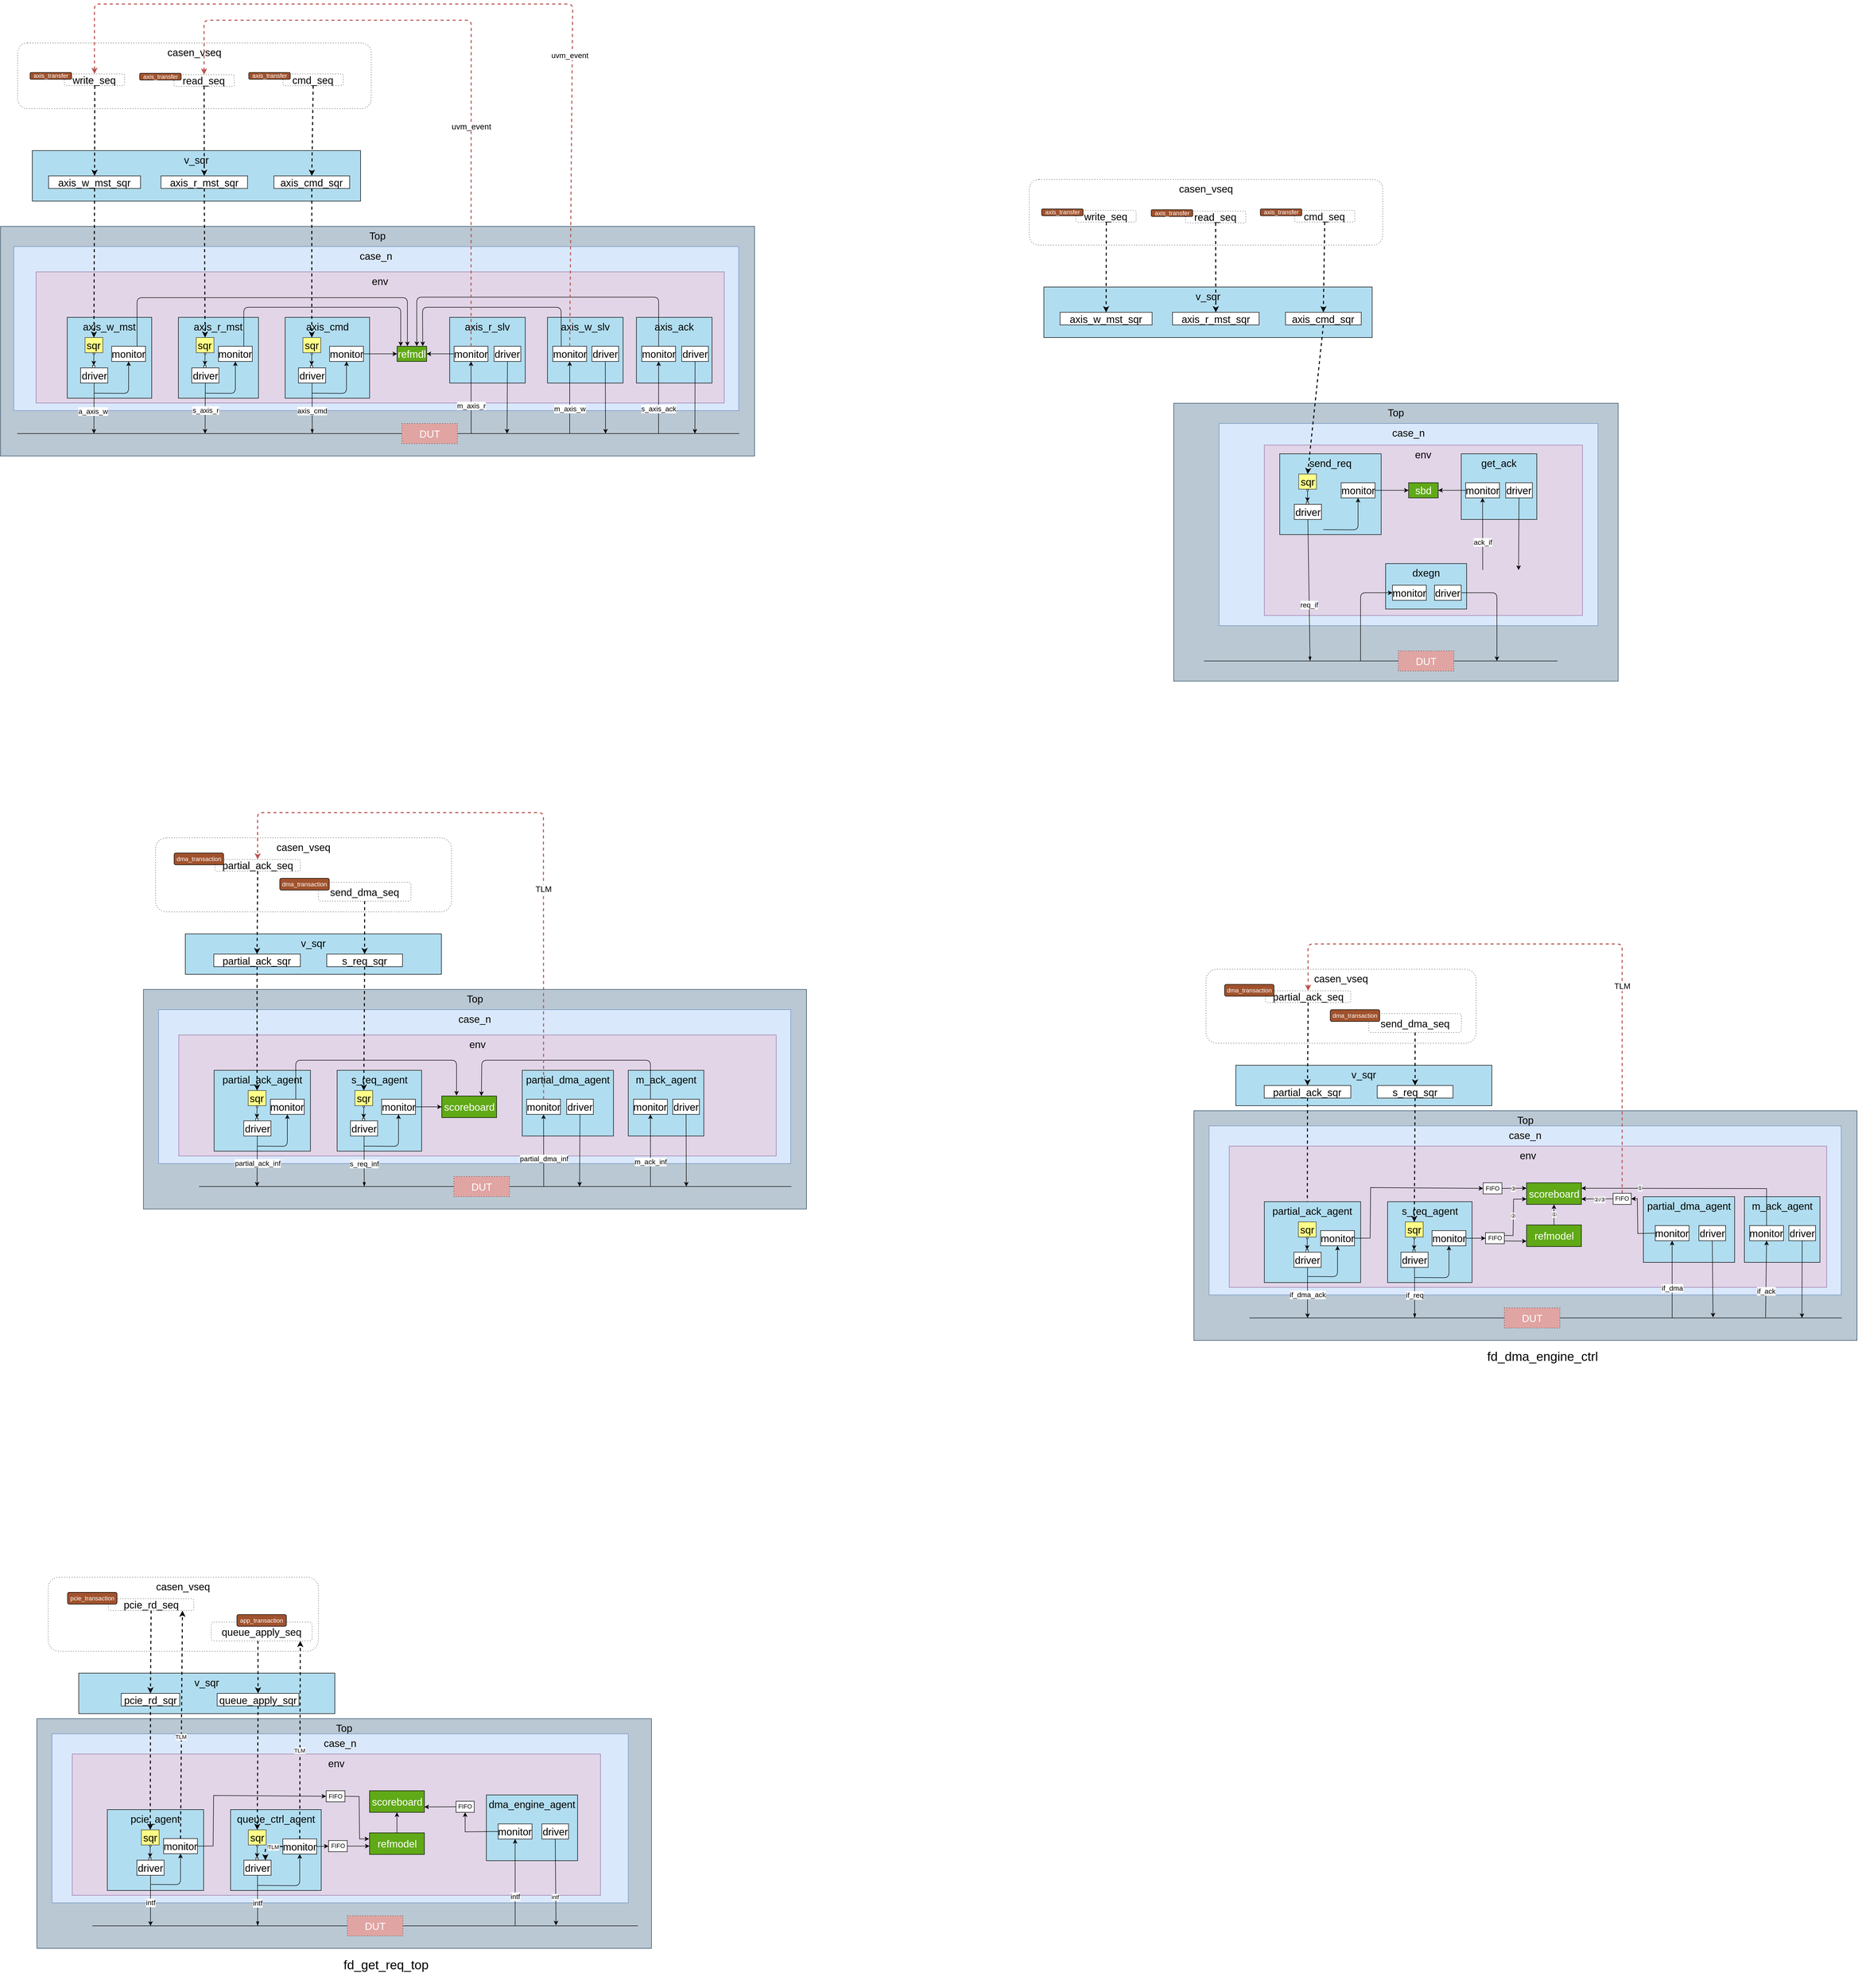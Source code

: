 <mxfile version="24.7.16">
  <diagram name="第 1 页" id="xFIM4VSlBU6MoDrpDSpR">
    <mxGraphModel dx="5553" dy="1422" grid="1" gridSize="1" guides="1" tooltips="1" connect="1" arrows="1" fold="1" page="1" pageScale="1" pageWidth="850" pageHeight="1100" math="0" shadow="0">
      <root>
        <mxCell id="0" />
        <mxCell id="1" parent="0" />
        <mxCell id="nrmPXeRd82tsvhJIg-Bl-1" value="" style="group;" parent="1" vertex="1" connectable="0">
          <mxGeometry x="-2000" y="470" width="1400" height="534.5" as="geometry" />
        </mxCell>
        <mxCell id="nrmPXeRd82tsvhJIg-Bl-2" value="&lt;font style=&quot;font-size: 20px&quot;&gt;Top&lt;/font&gt;" style="rounded=0;whiteSpace=wrap;html=1;strokeColor=#23445d;fillColor=#bac8d3;shadow=0;glass=0;sketch=0;verticalAlign=top;" parent="nrmPXeRd82tsvhJIg-Bl-1" vertex="1">
          <mxGeometry x="-272.96" y="80" width="1492.96" height="454.5" as="geometry" />
        </mxCell>
        <mxCell id="nrmPXeRd82tsvhJIg-Bl-3" value="&lt;font style=&quot;font-size: 20px&quot;&gt;case_n&lt;/font&gt;" style="rounded=0;whiteSpace=wrap;html=1;strokeColor=#6c8ebf;fillColor=#dae8fc;shadow=0;glass=0;sketch=0;verticalAlign=top;" parent="nrmPXeRd82tsvhJIg-Bl-1" vertex="1">
          <mxGeometry x="-246.54" y="120" width="1435.22" height="324.5" as="geometry" />
        </mxCell>
        <mxCell id="nrmPXeRd82tsvhJIg-Bl-4" value="&lt;font style=&quot;font-size: 20px&quot;&gt;env&lt;/font&gt;" style="rounded=0;whiteSpace=wrap;html=1;strokeColor=#9673a6;fillColor=#e1d5e7;shadow=0;glass=0;sketch=0;verticalAlign=top;" parent="nrmPXeRd82tsvhJIg-Bl-1" vertex="1">
          <mxGeometry x="-202.52" y="170" width="1362.52" height="259.5" as="geometry" />
        </mxCell>
        <mxCell id="nrmPXeRd82tsvhJIg-Bl-5" value="&lt;font style=&quot;font-size: 20px&quot;&gt;axis_w_slv&lt;/font&gt;" style="rounded=0;whiteSpace=wrap;html=1;fillColor=#b1ddf0;align=center;verticalAlign=top;horizontal=1;labelPosition=center;verticalLabelPosition=middle;" parent="nrmPXeRd82tsvhJIg-Bl-1" vertex="1">
          <mxGeometry x="810.063" y="260" width="149.686" height="130" as="geometry" />
        </mxCell>
        <mxCell id="nrmPXeRd82tsvhJIg-Bl-6" value="&lt;font style=&quot;font-size: 20px&quot;&gt;axis_r_slv&lt;/font&gt;" style="rounded=0;whiteSpace=wrap;html=1;fillColor=#b1ddf0;align=center;verticalAlign=top;horizontal=1;labelPosition=center;verticalLabelPosition=middle;" parent="nrmPXeRd82tsvhJIg-Bl-1" vertex="1">
          <mxGeometry x="616.352" y="260" width="149.686" height="130" as="geometry" />
        </mxCell>
        <mxCell id="nrmPXeRd82tsvhJIg-Bl-7" value="&lt;font style=&quot;font-size: 20px&quot;&gt;axis_cmd&lt;/font&gt;" style="rounded=0;whiteSpace=wrap;html=1;align=center;verticalAlign=top;horizontal=1;labelPosition=center;verticalLabelPosition=middle;fillColor=#b1ddf0;" parent="nrmPXeRd82tsvhJIg-Bl-1" vertex="1">
          <mxGeometry x="290.566" y="260" width="167.296" height="160" as="geometry" />
        </mxCell>
        <mxCell id="nrmPXeRd82tsvhJIg-Bl-8" value="&lt;font style=&quot;font-size: 20px&quot;&gt;DUT&lt;/font&gt;" style="rounded=0;whiteSpace=wrap;html=1;shadow=0;glass=0;sketch=0;verticalAlign=middle;align=center;dashed=1;fontColor=#ffffff;fillColor=#e0a4a2;dashPattern=1 4;" parent="nrmPXeRd82tsvhJIg-Bl-1" vertex="1">
          <mxGeometry x="521.698" y="470" width="110.063" height="40" as="geometry" />
        </mxCell>
        <mxCell id="nrmPXeRd82tsvhJIg-Bl-9" value="" style="endArrow=none;html=1;exitX=1;exitY=0.5;exitDx=0;exitDy=0;" parent="nrmPXeRd82tsvhJIg-Bl-1" source="nrmPXeRd82tsvhJIg-Bl-8" edge="1">
          <mxGeometry width="50" height="50" relative="1" as="geometry">
            <mxPoint x="642.767" y="489.76" as="sourcePoint" />
            <mxPoint x="1190" y="490" as="targetPoint" />
          </mxGeometry>
        </mxCell>
        <mxCell id="nrmPXeRd82tsvhJIg-Bl-10" value="" style="endArrow=blockThin;html=1;exitX=0.5;exitY=1;exitDx=0;exitDy=0;endFill=1;" parent="nrmPXeRd82tsvhJIg-Bl-1" source="nrmPXeRd82tsvhJIg-Bl-29" edge="1">
          <mxGeometry width="50" height="50" relative="1" as="geometry">
            <mxPoint x="369.811" y="440" as="sourcePoint" />
            <mxPoint x="344.277" y="490" as="targetPoint" />
          </mxGeometry>
        </mxCell>
        <mxCell id="nrmPXeRd82tsvhJIg-Bl-11" value="&lt;font style=&quot;font-size: 14px&quot;&gt;axis_cmd&lt;/font&gt;" style="edgeLabel;html=1;align=center;verticalAlign=middle;resizable=0;points=[];fontSize=12;" parent="nrmPXeRd82tsvhJIg-Bl-10" vertex="1" connectable="0">
          <mxGeometry x="0.276" relative="1" as="geometry">
            <mxPoint x="-0.28" y="-9.39" as="offset" />
          </mxGeometry>
        </mxCell>
        <mxCell id="nrmPXeRd82tsvhJIg-Bl-12" value="" style="endArrow=classic;html=1;entryX=0.5;entryY=1;entryDx=0;entryDy=0;edgeStyle=orthogonalEdgeStyle;" parent="nrmPXeRd82tsvhJIg-Bl-1" target="nrmPXeRd82tsvhJIg-Bl-47" edge="1">
          <mxGeometry width="50" height="50" relative="1" as="geometry">
            <mxPoint x="343.396" y="410" as="sourcePoint" />
            <mxPoint x="431.447" y="370" as="targetPoint" />
          </mxGeometry>
        </mxCell>
        <mxCell id="nrmPXeRd82tsvhJIg-Bl-13" value="" style="endArrow=classic;html=1;exitX=1;exitY=0.5;exitDx=0;exitDy=0;entryX=0;entryY=0.5;entryDx=0;entryDy=0;" parent="nrmPXeRd82tsvhJIg-Bl-1" source="nrmPXeRd82tsvhJIg-Bl-47" target="nrmPXeRd82tsvhJIg-Bl-54" edge="1">
          <mxGeometry width="50" height="50" relative="1" as="geometry">
            <mxPoint x="449.057" y="332.25" as="sourcePoint" />
            <mxPoint x="501.887" y="332.25" as="targetPoint" />
          </mxGeometry>
        </mxCell>
        <mxCell id="nrmPXeRd82tsvhJIg-Bl-14" value="" style="group" parent="nrmPXeRd82tsvhJIg-Bl-1" vertex="1" connectable="0">
          <mxGeometry x="-239" y="-283" width="700" height="130" as="geometry" />
        </mxCell>
        <mxCell id="nrmPXeRd82tsvhJIg-Bl-15" value="casen_vseq" style="rounded=1;whiteSpace=wrap;html=1;shadow=0;glass=0;sketch=0;strokeColor=#000000;fontSize=20;align=center;verticalAlign=top;dashed=1;dashPattern=1 4;strokeWidth=1;perimeterSpacing=0;" parent="nrmPXeRd82tsvhJIg-Bl-14" vertex="1">
          <mxGeometry width="700" height="130" as="geometry" />
        </mxCell>
        <mxCell id="nrmPXeRd82tsvhJIg-Bl-16" value="" style="group" parent="nrmPXeRd82tsvhJIg-Bl-14" vertex="1" connectable="0">
          <mxGeometry x="232.999" y="60" width="195.776" height="26" as="geometry" />
        </mxCell>
        <mxCell id="nrmPXeRd82tsvhJIg-Bl-17" value="read_seq" style="rounded=1;whiteSpace=wrap;html=1;shadow=0;glass=0;sketch=0;strokeColor=#000000;fontSize=20;align=center;fillColor=#FFFFFF;dashed=1;dashPattern=1 4;strokeWidth=1;perimeterSpacing=0;" parent="nrmPXeRd82tsvhJIg-Bl-16" vertex="1">
          <mxGeometry x="76.4" y="2.699" width="119.375" height="23.301" as="geometry" />
        </mxCell>
        <mxCell id="nrmPXeRd82tsvhJIg-Bl-18" value="&lt;font style=&quot;font-size: 12px&quot;&gt;axis_transfer&lt;/font&gt;" style="rounded=1;whiteSpace=wrap;html=1;shadow=0;glass=0;sketch=0;strokeWidth=1;fillColor=#a0522d;fontSize=12;align=center;fontColor=#ffffff;" parent="nrmPXeRd82tsvhJIg-Bl-16" vertex="1">
          <mxGeometry x="8.595" width="82.13" height="13.399" as="geometry" />
        </mxCell>
        <mxCell id="nrmPXeRd82tsvhJIg-Bl-19" value="" style="group" parent="nrmPXeRd82tsvhJIg-Bl-14" vertex="1" connectable="0">
          <mxGeometry x="448.997" y="58.5" width="195.776" height="26" as="geometry" />
        </mxCell>
        <mxCell id="nrmPXeRd82tsvhJIg-Bl-20" value="cmd_seq" style="rounded=1;whiteSpace=wrap;html=1;shadow=0;glass=0;sketch=0;strokeColor=#000000;fontSize=20;align=center;fillColor=#FFFFFF;dashed=1;dashPattern=1 4;strokeWidth=1;perimeterSpacing=0;" parent="nrmPXeRd82tsvhJIg-Bl-19" vertex="1">
          <mxGeometry x="76.4" y="2.699" width="119.375" height="23.301" as="geometry" />
        </mxCell>
        <mxCell id="nrmPXeRd82tsvhJIg-Bl-21" value="&lt;font style=&quot;font-size: 12px&quot;&gt;axis_transfer&lt;/font&gt;" style="rounded=1;whiteSpace=wrap;html=1;shadow=0;glass=0;sketch=0;strokeWidth=1;fillColor=#a0522d;fontSize=12;align=center;fontColor=#ffffff;" parent="nrmPXeRd82tsvhJIg-Bl-19" vertex="1">
          <mxGeometry x="8.595" width="82.13" height="13.399" as="geometry" />
        </mxCell>
        <mxCell id="nrmPXeRd82tsvhJIg-Bl-22" value="" style="group" parent="nrmPXeRd82tsvhJIg-Bl-14" vertex="1" connectable="0">
          <mxGeometry x="16.001" y="58.5" width="195.776" height="26" as="geometry" />
        </mxCell>
        <mxCell id="nrmPXeRd82tsvhJIg-Bl-23" value="write_seq" style="rounded=1;whiteSpace=wrap;html=1;shadow=0;glass=0;sketch=0;strokeColor=#000000;fontSize=20;align=center;fillColor=#FFFFFF;dashed=1;dashPattern=1 4;strokeWidth=1;perimeterSpacing=0;" parent="nrmPXeRd82tsvhJIg-Bl-22" vertex="1">
          <mxGeometry x="76.4" y="2.699" width="119.375" height="23.301" as="geometry" />
        </mxCell>
        <mxCell id="nrmPXeRd82tsvhJIg-Bl-24" value="&lt;font style=&quot;font-size: 12px&quot;&gt;axis_transfer&lt;/font&gt;" style="rounded=1;whiteSpace=wrap;html=1;shadow=0;glass=0;sketch=0;strokeWidth=1;fillColor=#a0522d;fontSize=12;align=center;fontColor=#ffffff;" parent="nrmPXeRd82tsvhJIg-Bl-22" vertex="1">
          <mxGeometry x="8.595" width="82.13" height="13.399" as="geometry" />
        </mxCell>
        <mxCell id="nrmPXeRd82tsvhJIg-Bl-25" value="" style="endArrow=classic;html=1;exitX=0.5;exitY=1;exitDx=0;exitDy=0;entryX=0.5;entryY=0;entryDx=0;entryDy=0;" parent="nrmPXeRd82tsvhJIg-Bl-1" source="nrmPXeRd82tsvhJIg-Bl-78" target="nrmPXeRd82tsvhJIg-Bl-27" edge="1">
          <mxGeometry width="50" height="50" relative="1" as="geometry">
            <mxPoint x="387.421" y="340" as="sourcePoint" />
            <mxPoint x="431.447" y="290" as="targetPoint" />
          </mxGeometry>
        </mxCell>
        <mxCell id="nrmPXeRd82tsvhJIg-Bl-26" value="" style="group" parent="nrmPXeRd82tsvhJIg-Bl-1" vertex="1" connectable="0">
          <mxGeometry x="308.176" y="355" width="70.44" height="35" as="geometry" />
        </mxCell>
        <mxCell id="nrmPXeRd82tsvhJIg-Bl-27" value="" style="rounded=0;whiteSpace=wrap;html=1;shadow=0;glass=0;sketch=0;strokeColor=#000000;align=center;" parent="nrmPXeRd82tsvhJIg-Bl-26" vertex="1">
          <mxGeometry x="32.579" width="4.403" height="5" as="geometry" />
        </mxCell>
        <mxCell id="nrmPXeRd82tsvhJIg-Bl-28" value="" style="group" parent="nrmPXeRd82tsvhJIg-Bl-26" vertex="1" connectable="0">
          <mxGeometry y="5" width="70.44" height="30" as="geometry" />
        </mxCell>
        <mxCell id="nrmPXeRd82tsvhJIg-Bl-29" value="driver" style="rounded=0;whiteSpace=wrap;html=1;strokeColor=#000000;fillColor=#FFFFFF;fontSize=20;" parent="nrmPXeRd82tsvhJIg-Bl-28" vertex="1">
          <mxGeometry x="8.805" width="53.808" height="30" as="geometry" />
        </mxCell>
        <mxCell id="nrmPXeRd82tsvhJIg-Bl-30" value="&lt;font style=&quot;font-size: 20px&quot;&gt;axis_r_mst&lt;/font&gt;" style="rounded=0;whiteSpace=wrap;html=1;align=center;verticalAlign=top;horizontal=1;labelPosition=center;verticalLabelPosition=middle;fillColor=#b1ddf0;" parent="nrmPXeRd82tsvhJIg-Bl-1" vertex="1">
          <mxGeometry x="79.245" y="260" width="158.491" height="160" as="geometry" />
        </mxCell>
        <mxCell id="nrmPXeRd82tsvhJIg-Bl-31" value="" style="endArrow=classic;html=1;entryX=0.5;entryY=1;entryDx=0;entryDy=0;edgeStyle=orthogonalEdgeStyle;" parent="nrmPXeRd82tsvhJIg-Bl-1" target="nrmPXeRd82tsvhJIg-Bl-49" edge="1">
          <mxGeometry width="50" height="50" relative="1" as="geometry">
            <mxPoint x="132.075" y="410" as="sourcePoint" />
            <mxPoint x="1875.472" y="-100" as="targetPoint" />
          </mxGeometry>
        </mxCell>
        <mxCell id="nrmPXeRd82tsvhJIg-Bl-32" value="" style="endArrow=classic;html=1;exitX=0.5;exitY=1;exitDx=0;exitDy=0;entryX=0.5;entryY=0;entryDx=0;entryDy=0;" parent="nrmPXeRd82tsvhJIg-Bl-1" source="nrmPXeRd82tsvhJIg-Bl-72" target="nrmPXeRd82tsvhJIg-Bl-34" edge="1">
          <mxGeometry width="50" height="50" relative="1" as="geometry">
            <mxPoint x="1831.447" y="-130" as="sourcePoint" />
            <mxPoint x="1875.472" y="-180" as="targetPoint" />
          </mxGeometry>
        </mxCell>
        <mxCell id="nrmPXeRd82tsvhJIg-Bl-33" value="" style="group" parent="nrmPXeRd82tsvhJIg-Bl-1" vertex="1" connectable="0">
          <mxGeometry x="96.855" y="355" width="70.44" height="35" as="geometry" />
        </mxCell>
        <mxCell id="nrmPXeRd82tsvhJIg-Bl-34" value="" style="rounded=0;whiteSpace=wrap;html=1;shadow=0;glass=0;sketch=0;strokeColor=#000000;align=center;" parent="nrmPXeRd82tsvhJIg-Bl-33" vertex="1">
          <mxGeometry x="32.579" width="4.403" height="5" as="geometry" />
        </mxCell>
        <mxCell id="nrmPXeRd82tsvhJIg-Bl-35" value="" style="group" parent="nrmPXeRd82tsvhJIg-Bl-33" vertex="1" connectable="0">
          <mxGeometry y="5" width="70.44" height="30" as="geometry" />
        </mxCell>
        <mxCell id="nrmPXeRd82tsvhJIg-Bl-36" value="driver" style="rounded=0;whiteSpace=wrap;html=1;strokeColor=#000000;fillColor=#FFFFFF;fontSize=20;" parent="nrmPXeRd82tsvhJIg-Bl-35" vertex="1">
          <mxGeometry x="8.805" width="53.808" height="30" as="geometry" />
        </mxCell>
        <mxCell id="nrmPXeRd82tsvhJIg-Bl-37" value="&lt;font style=&quot;font-size: 20px&quot;&gt;axis_w_mst&lt;/font&gt;" style="rounded=0;whiteSpace=wrap;html=1;align=center;verticalAlign=top;horizontal=1;labelPosition=center;verticalLabelPosition=middle;fillColor=#b1ddf0;" parent="nrmPXeRd82tsvhJIg-Bl-1" vertex="1">
          <mxGeometry x="-140.881" y="260" width="167.296" height="160" as="geometry" />
        </mxCell>
        <mxCell id="nrmPXeRd82tsvhJIg-Bl-38" value="" style="endArrow=classic;html=1;entryX=0.5;entryY=1;entryDx=0;entryDy=0;edgeStyle=orthogonalEdgeStyle;" parent="nrmPXeRd82tsvhJIg-Bl-1" target="nrmPXeRd82tsvhJIg-Bl-51" edge="1">
          <mxGeometry width="50" height="50" relative="1" as="geometry">
            <mxPoint x="-88.05" y="410" as="sourcePoint" />
            <mxPoint x="3310.692" y="-570" as="targetPoint" />
          </mxGeometry>
        </mxCell>
        <mxCell id="nrmPXeRd82tsvhJIg-Bl-39" value="" style="endArrow=classic;html=1;exitX=0.5;exitY=1;exitDx=0;exitDy=0;entryX=0.5;entryY=0;entryDx=0;entryDy=0;" parent="nrmPXeRd82tsvhJIg-Bl-1" source="nrmPXeRd82tsvhJIg-Bl-75" target="nrmPXeRd82tsvhJIg-Bl-41" edge="1">
          <mxGeometry width="50" height="50" relative="1" as="geometry">
            <mxPoint x="3266.667" y="-600" as="sourcePoint" />
            <mxPoint x="3310.692" y="-650" as="targetPoint" />
          </mxGeometry>
        </mxCell>
        <mxCell id="nrmPXeRd82tsvhJIg-Bl-40" value="" style="group" parent="nrmPXeRd82tsvhJIg-Bl-1" vertex="1" connectable="0">
          <mxGeometry x="-123.27" y="355" width="70.44" height="35" as="geometry" />
        </mxCell>
        <mxCell id="nrmPXeRd82tsvhJIg-Bl-41" value="" style="rounded=0;whiteSpace=wrap;html=1;shadow=0;glass=0;sketch=0;strokeColor=#000000;align=center;" parent="nrmPXeRd82tsvhJIg-Bl-40" vertex="1">
          <mxGeometry x="32.579" width="4.403" height="5" as="geometry" />
        </mxCell>
        <mxCell id="nrmPXeRd82tsvhJIg-Bl-42" value="" style="group" parent="nrmPXeRd82tsvhJIg-Bl-40" vertex="1" connectable="0">
          <mxGeometry y="5" width="70.44" height="30" as="geometry" />
        </mxCell>
        <mxCell id="nrmPXeRd82tsvhJIg-Bl-43" value="driver" style="rounded=0;whiteSpace=wrap;html=1;strokeColor=#000000;fillColor=#FFFFFF;fontSize=20;" parent="nrmPXeRd82tsvhJIg-Bl-42" vertex="1">
          <mxGeometry x="8.805" width="53.808" height="30" as="geometry" />
        </mxCell>
        <mxCell id="nrmPXeRd82tsvhJIg-Bl-44" value="" style="endArrow=classic;html=1;exitX=0.5;exitY=1;exitDx=0;exitDy=0;" parent="nrmPXeRd82tsvhJIg-Bl-1" source="nrmPXeRd82tsvhJIg-Bl-36" edge="1">
          <mxGeometry width="50" height="50" relative="1" as="geometry">
            <mxPoint x="132.075" y="410" as="sourcePoint" />
            <mxPoint x="132.075" y="490" as="targetPoint" />
          </mxGeometry>
        </mxCell>
        <mxCell id="nrmPXeRd82tsvhJIg-Bl-45" value="&lt;font style=&quot;font-size: 14px&quot;&gt;s_axis_r&lt;/font&gt;" style="edgeLabel;html=1;align=center;verticalAlign=middle;resizable=0;points=[];" parent="nrmPXeRd82tsvhJIg-Bl-44" vertex="1" connectable="0">
          <mxGeometry x="0.075" relative="1" as="geometry">
            <mxPoint as="offset" />
          </mxGeometry>
        </mxCell>
        <mxCell id="nrmPXeRd82tsvhJIg-Bl-46" value="" style="group" parent="nrmPXeRd82tsvhJIg-Bl-1" vertex="1" connectable="0">
          <mxGeometry x="378.616" y="317.25" width="70.44" height="30" as="geometry" />
        </mxCell>
        <mxCell id="nrmPXeRd82tsvhJIg-Bl-47" value="monitor" style="rounded=0;whiteSpace=wrap;html=1;strokeColor=#000000;fillColor=#FFFFFF;fontSize=20;" parent="nrmPXeRd82tsvhJIg-Bl-46" vertex="1">
          <mxGeometry width="67.015" height="30" as="geometry" />
        </mxCell>
        <mxCell id="nrmPXeRd82tsvhJIg-Bl-48" value="" style="group" parent="nrmPXeRd82tsvhJIg-Bl-1" vertex="1" connectable="0">
          <mxGeometry x="158.491" y="317.25" width="70.44" height="30" as="geometry" />
        </mxCell>
        <mxCell id="nrmPXeRd82tsvhJIg-Bl-49" value="monitor" style="rounded=0;whiteSpace=wrap;html=1;strokeColor=#000000;fillColor=#FFFFFF;fontSize=20;" parent="nrmPXeRd82tsvhJIg-Bl-48" vertex="1">
          <mxGeometry width="67.015" height="30" as="geometry" />
        </mxCell>
        <mxCell id="nrmPXeRd82tsvhJIg-Bl-50" value="" style="group" parent="nrmPXeRd82tsvhJIg-Bl-1" vertex="1" connectable="0">
          <mxGeometry x="-52.83" y="317.25" width="70.44" height="30" as="geometry" />
        </mxCell>
        <mxCell id="nrmPXeRd82tsvhJIg-Bl-51" value="monitor" style="rounded=0;whiteSpace=wrap;html=1;strokeColor=#000000;fillColor=#FFFFFF;fontSize=20;" parent="nrmPXeRd82tsvhJIg-Bl-50" vertex="1">
          <mxGeometry width="67.015" height="30" as="geometry" />
        </mxCell>
        <mxCell id="nrmPXeRd82tsvhJIg-Bl-52" value="" style="group" parent="nrmPXeRd82tsvhJIg-Bl-1" vertex="1" connectable="0">
          <mxGeometry x="509.151" y="317.25" width="64.717" height="30" as="geometry" />
        </mxCell>
        <mxCell id="nrmPXeRd82tsvhJIg-Bl-53" value="" style="group" parent="nrmPXeRd82tsvhJIg-Bl-52" vertex="1" connectable="0">
          <mxGeometry width="61.635" height="30" as="geometry" />
        </mxCell>
        <mxCell id="nrmPXeRd82tsvhJIg-Bl-54" value="refmdl" style="rounded=0;whiteSpace=wrap;html=1;shadow=0;glass=0;sketch=0;fillColor=#60a917;fontSize=20;fontColor=#ffffff;" parent="nrmPXeRd82tsvhJIg-Bl-53" vertex="1">
          <mxGeometry x="3.082" width="58.553" height="30" as="geometry" />
        </mxCell>
        <mxCell id="nrmPXeRd82tsvhJIg-Bl-55" value="" style="endArrow=classic;html=1;exitX=0.75;exitY=0;exitDx=0;exitDy=0;entryX=0.124;entryY=0;entryDx=0;entryDy=0;entryPerimeter=0;" parent="nrmPXeRd82tsvhJIg-Bl-1" source="nrmPXeRd82tsvhJIg-Bl-49" target="nrmPXeRd82tsvhJIg-Bl-54" edge="1">
          <mxGeometry width="50" height="50" relative="1" as="geometry">
            <mxPoint x="-1535.501" y="802.25" as="sourcePoint" />
            <mxPoint x="-1219.497" y="787.25" as="targetPoint" />
            <Array as="points">
              <mxPoint x="208.679" y="240" />
              <mxPoint x="272.956" y="240" />
              <mxPoint x="519.497" y="240" />
            </Array>
          </mxGeometry>
        </mxCell>
        <mxCell id="nrmPXeRd82tsvhJIg-Bl-56" value="" style="endArrow=classic;html=1;exitX=0.75;exitY=0;exitDx=0;exitDy=0;entryX=0.35;entryY=-0.008;entryDx=0;entryDy=0;entryPerimeter=0;" parent="nrmPXeRd82tsvhJIg-Bl-1" source="nrmPXeRd82tsvhJIg-Bl-51" target="nrmPXeRd82tsvhJIg-Bl-54" edge="1">
          <mxGeometry width="50" height="50" relative="1" as="geometry">
            <mxPoint x="123.27" y="250" as="sourcePoint" />
            <mxPoint x="167.296" y="200" as="targetPoint" />
            <Array as="points">
              <mxPoint x="-2.642" y="221" />
              <mxPoint x="44.025" y="221" />
              <mxPoint x="532.704" y="221" />
            </Array>
          </mxGeometry>
        </mxCell>
        <mxCell id="nrmPXeRd82tsvhJIg-Bl-57" value="" style="endArrow=classic;html=1;entryX=1;entryY=0.5;entryDx=0;entryDy=0;exitX=0;exitY=0.5;exitDx=0;exitDy=0;" parent="nrmPXeRd82tsvhJIg-Bl-1" source="nrmPXeRd82tsvhJIg-Bl-60" target="nrmPXeRd82tsvhJIg-Bl-54" edge="1">
          <mxGeometry width="50" height="50" relative="1" as="geometry">
            <mxPoint x="607.547" y="280" as="sourcePoint" />
            <mxPoint x="651.572" y="230" as="targetPoint" />
          </mxGeometry>
        </mxCell>
        <mxCell id="nrmPXeRd82tsvhJIg-Bl-58" value="driver" style="rounded=0;whiteSpace=wrap;html=1;shadow=0;glass=0;sketch=0;strokeColor=#000000;fontSize=20;" parent="nrmPXeRd82tsvhJIg-Bl-1" vertex="1">
          <mxGeometry x="704.403" y="317.25" width="52.83" height="30" as="geometry" />
        </mxCell>
        <mxCell id="nrmPXeRd82tsvhJIg-Bl-59" value="" style="group" parent="nrmPXeRd82tsvhJIg-Bl-1" vertex="1" connectable="0">
          <mxGeometry x="621.732" y="317.25" width="70.44" height="30" as="geometry" />
        </mxCell>
        <mxCell id="nrmPXeRd82tsvhJIg-Bl-60" value="monitor" style="rounded=0;whiteSpace=wrap;html=1;strokeColor=#000000;fillColor=#FFFFFF;fontSize=20;" parent="nrmPXeRd82tsvhJIg-Bl-59" vertex="1">
          <mxGeometry x="3.425" width="67.015" height="30" as="geometry" />
        </mxCell>
        <mxCell id="nrmPXeRd82tsvhJIg-Bl-61" value="" style="group" parent="nrmPXeRd82tsvhJIg-Bl-1" vertex="1" connectable="0">
          <mxGeometry x="817.107" y="317.25" width="70.44" height="30" as="geometry" />
        </mxCell>
        <mxCell id="nrmPXeRd82tsvhJIg-Bl-62" value="monitor" style="rounded=0;whiteSpace=wrap;html=1;strokeColor=#000000;fillColor=#FFFFFF;fontSize=20;" parent="nrmPXeRd82tsvhJIg-Bl-61" vertex="1">
          <mxGeometry x="3.425" width="67.015" height="30" as="geometry" />
        </mxCell>
        <mxCell id="nrmPXeRd82tsvhJIg-Bl-63" value="driver" style="rounded=0;whiteSpace=wrap;html=1;shadow=0;glass=0;sketch=0;strokeColor=#000000;fontSize=20;" parent="nrmPXeRd82tsvhJIg-Bl-1" vertex="1">
          <mxGeometry x="898.113" y="317.25" width="52.83" height="30" as="geometry" />
        </mxCell>
        <mxCell id="nrmPXeRd82tsvhJIg-Bl-64" value="&lt;font style=&quot;font-size: 20px&quot;&gt;axis_ack&lt;/font&gt;" style="rounded=0;whiteSpace=wrap;html=1;fillColor=#b1ddf0;align=center;verticalAlign=top;horizontal=1;labelPosition=center;verticalLabelPosition=middle;" parent="nrmPXeRd82tsvhJIg-Bl-1" vertex="1">
          <mxGeometry x="986.164" y="260" width="149.686" height="130" as="geometry" />
        </mxCell>
        <mxCell id="nrmPXeRd82tsvhJIg-Bl-65" value="" style="group" parent="nrmPXeRd82tsvhJIg-Bl-1" vertex="1" connectable="0">
          <mxGeometry x="993.252" y="317.25" width="70.44" height="30" as="geometry" />
        </mxCell>
        <mxCell id="nrmPXeRd82tsvhJIg-Bl-66" value="monitor" style="rounded=0;whiteSpace=wrap;html=1;strokeColor=#000000;fillColor=#FFFFFF;fontSize=20;" parent="nrmPXeRd82tsvhJIg-Bl-65" vertex="1">
          <mxGeometry x="3.425" width="67.015" height="30" as="geometry" />
        </mxCell>
        <mxCell id="nrmPXeRd82tsvhJIg-Bl-67" value="driver" style="rounded=0;whiteSpace=wrap;html=1;shadow=0;glass=0;sketch=0;strokeColor=#000000;fontSize=20;" parent="nrmPXeRd82tsvhJIg-Bl-1" vertex="1">
          <mxGeometry x="1075.922" y="317.25" width="52.83" height="30" as="geometry" />
        </mxCell>
        <mxCell id="nrmPXeRd82tsvhJIg-Bl-68" value="" style="endArrow=classic;html=1;exitX=0.25;exitY=0;exitDx=0;exitDy=0;entryX=0.868;entryY=-0.01;entryDx=0;entryDy=0;entryPerimeter=0;" parent="nrmPXeRd82tsvhJIg-Bl-1" source="nrmPXeRd82tsvhJIg-Bl-62" target="nrmPXeRd82tsvhJIg-Bl-54" edge="1">
          <mxGeometry width="50" height="50" relative="1" as="geometry">
            <mxPoint x="563.522" y="190" as="sourcePoint" />
            <mxPoint x="607.547" y="140" as="targetPoint" />
            <Array as="points">
              <mxPoint x="837" y="240" />
              <mxPoint x="562.642" y="240" />
            </Array>
          </mxGeometry>
        </mxCell>
        <mxCell id="nrmPXeRd82tsvhJIg-Bl-69" value="" style="endArrow=classic;html=1;exitX=0.5;exitY=0;exitDx=0;exitDy=0;entryX=0.667;entryY=-0.012;entryDx=0;entryDy=0;entryPerimeter=0;" parent="nrmPXeRd82tsvhJIg-Bl-1" source="nrmPXeRd82tsvhJIg-Bl-66" target="nrmPXeRd82tsvhJIg-Bl-54" edge="1">
          <mxGeometry width="50" height="50" relative="1" as="geometry">
            <mxPoint x="845.283" y="190" as="sourcePoint" />
            <mxPoint x="889.308" y="140" as="targetPoint" />
            <Array as="points">
              <mxPoint x="1030.189" y="220" />
              <mxPoint x="551.195" y="220" />
            </Array>
          </mxGeometry>
        </mxCell>
        <mxCell id="nrmPXeRd82tsvhJIg-Bl-70" value="" style="group" parent="nrmPXeRd82tsvhJIg-Bl-1" vertex="1" connectable="0">
          <mxGeometry x="114.465" y="300" width="35.22" height="34" as="geometry" />
        </mxCell>
        <mxCell id="nrmPXeRd82tsvhJIg-Bl-71" value="sqr" style="rounded=0;whiteSpace=wrap;html=1;strokeColor=#36393d;fillColor=#ffff88;fontSize=20;" parent="nrmPXeRd82tsvhJIg-Bl-70" vertex="1">
          <mxGeometry width="35.22" height="30" as="geometry" />
        </mxCell>
        <mxCell id="nrmPXeRd82tsvhJIg-Bl-72" value="" style="ellipse;whiteSpace=wrap;html=1;aspect=fixed;rounded=0;shadow=0;glass=0;sketch=0;strokeColor=#000000;align=center;" parent="nrmPXeRd82tsvhJIg-Bl-70" vertex="1">
          <mxGeometry x="15.849" y="30" width="3.522" height="3.522" as="geometry" />
        </mxCell>
        <mxCell id="nrmPXeRd82tsvhJIg-Bl-73" value="" style="group" parent="nrmPXeRd82tsvhJIg-Bl-1" vertex="1" connectable="0">
          <mxGeometry x="-105.66" y="300" width="35.22" height="34" as="geometry" />
        </mxCell>
        <mxCell id="nrmPXeRd82tsvhJIg-Bl-74" value="sqr" style="rounded=0;whiteSpace=wrap;html=1;strokeColor=#36393d;fillColor=#ffff88;fontSize=20;" parent="nrmPXeRd82tsvhJIg-Bl-73" vertex="1">
          <mxGeometry width="35.22" height="30" as="geometry" />
        </mxCell>
        <mxCell id="nrmPXeRd82tsvhJIg-Bl-75" value="" style="ellipse;whiteSpace=wrap;html=1;aspect=fixed;rounded=0;shadow=0;glass=0;sketch=0;strokeColor=#000000;align=center;" parent="nrmPXeRd82tsvhJIg-Bl-73" vertex="1">
          <mxGeometry x="15.849" y="30" width="3.522" height="3.522" as="geometry" />
        </mxCell>
        <mxCell id="nrmPXeRd82tsvhJIg-Bl-76" value="" style="group" parent="nrmPXeRd82tsvhJIg-Bl-1" vertex="1" connectable="0">
          <mxGeometry x="325.786" y="300" width="35.22" height="34" as="geometry" />
        </mxCell>
        <mxCell id="nrmPXeRd82tsvhJIg-Bl-77" value="sqr" style="rounded=0;whiteSpace=wrap;html=1;strokeColor=#36393d;fillColor=#ffff88;fontSize=20;" parent="nrmPXeRd82tsvhJIg-Bl-76" vertex="1">
          <mxGeometry width="35.22" height="30" as="geometry" />
        </mxCell>
        <mxCell id="nrmPXeRd82tsvhJIg-Bl-78" value="" style="ellipse;whiteSpace=wrap;html=1;aspect=fixed;rounded=0;shadow=0;glass=0;sketch=0;strokeColor=#000000;align=center;" parent="nrmPXeRd82tsvhJIg-Bl-76" vertex="1">
          <mxGeometry x="15.849" y="30" width="3.522" height="3.522" as="geometry" />
        </mxCell>
        <mxCell id="nrmPXeRd82tsvhJIg-Bl-79" value="" style="endArrow=classic;html=1;exitX=0.5;exitY=0;exitDx=0;exitDy=0;entryX=0.5;entryY=0;entryDx=0;entryDy=0;fillColor=#f8cecc;strokeColor=#b85450;strokeWidth=2;dashed=1;" parent="nrmPXeRd82tsvhJIg-Bl-1" source="nrmPXeRd82tsvhJIg-Bl-60" target="nrmPXeRd82tsvhJIg-Bl-17" edge="1">
          <mxGeometry width="50" height="50" relative="1" as="geometry">
            <mxPoint x="879.418" y="-160.0" as="sourcePoint" />
            <mxPoint x="850" y="55.5" as="targetPoint" />
            <Array as="points">
              <mxPoint x="659" y="-328" />
              <mxPoint x="130" y="-328" />
            </Array>
          </mxGeometry>
        </mxCell>
        <mxCell id="nrmPXeRd82tsvhJIg-Bl-80" value="&lt;font style=&quot;font-size: 16px&quot;&gt;uvm_event&lt;/font&gt;" style="edgeLabel;html=1;align=center;verticalAlign=middle;resizable=0;points=[];spacing=8;" parent="nrmPXeRd82tsvhJIg-Bl-79" vertex="1" connectable="0">
          <mxGeometry x="-0.32" relative="1" as="geometry">
            <mxPoint as="offset" />
          </mxGeometry>
        </mxCell>
        <mxCell id="nrmPXeRd82tsvhJIg-Bl-81" value="" style="endArrow=classic;html=1;dashed=1;exitX=0.5;exitY=0;exitDx=0;exitDy=0;entryX=0.5;entryY=0;entryDx=0;entryDy=0;fillColor=#f8cecc;rounded=1;shadow=0;strokeColor=#b85450;strokeWidth=2;" parent="nrmPXeRd82tsvhJIg-Bl-1" source="nrmPXeRd82tsvhJIg-Bl-62" target="nrmPXeRd82tsvhJIg-Bl-23" edge="1">
          <mxGeometry width="50" height="50" relative="1" as="geometry">
            <mxPoint x="859.665" y="307.25" as="sourcePoint" />
            <mxPoint x="330.418" y="-268.801" as="targetPoint" />
            <Array as="points">
              <mxPoint x="860" y="-360" />
              <mxPoint x="-87" y="-360" />
            </Array>
          </mxGeometry>
        </mxCell>
        <mxCell id="nrmPXeRd82tsvhJIg-Bl-82" value="&lt;font style=&quot;font-size: 15px&quot;&gt;uvm_event&lt;/font&gt;" style="edgeLabel;html=1;align=center;verticalAlign=middle;resizable=0;points=[];" parent="nrmPXeRd82tsvhJIg-Bl-81" vertex="1" connectable="0">
          <mxGeometry x="-0.357" y="4" relative="1" as="geometry">
            <mxPoint x="-1.47" y="-9.73" as="offset" />
          </mxGeometry>
        </mxCell>
        <mxCell id="nrmPXeRd82tsvhJIg-Bl-83" value="" style="group" parent="1" vertex="1" connectable="0">
          <mxGeometry x="-2210" y="400" width="650" height="100" as="geometry" />
        </mxCell>
        <mxCell id="nrmPXeRd82tsvhJIg-Bl-84" value="&lt;font style=&quot;font-size: 20px&quot;&gt;v_sqr&lt;/font&gt;" style="rounded=0;whiteSpace=wrap;html=1;align=center;verticalAlign=top;horizontal=1;labelPosition=center;verticalLabelPosition=middle;fillColor=#b1ddf0;" parent="nrmPXeRd82tsvhJIg-Bl-83" vertex="1">
          <mxGeometry width="650" height="100" as="geometry" />
        </mxCell>
        <mxCell id="nrmPXeRd82tsvhJIg-Bl-85" value="axis_w_mst_sqr" style="rounded=0;whiteSpace=wrap;html=1;fontSize=20;" parent="nrmPXeRd82tsvhJIg-Bl-83" vertex="1">
          <mxGeometry x="32.143" y="50" width="182.143" height="25" as="geometry" />
        </mxCell>
        <mxCell id="nrmPXeRd82tsvhJIg-Bl-86" value="axis_r_mst_sqr" style="rounded=0;whiteSpace=wrap;html=1;fontSize=20;" parent="nrmPXeRd82tsvhJIg-Bl-83" vertex="1">
          <mxGeometry x="254.704" y="50" width="171.429" height="25" as="geometry" />
        </mxCell>
        <mxCell id="nrmPXeRd82tsvhJIg-Bl-87" value="axis_cmd_sqr" style="rounded=0;whiteSpace=wrap;html=1;fontSize=20;" parent="nrmPXeRd82tsvhJIg-Bl-83" vertex="1">
          <mxGeometry x="478.391" y="50" width="150" height="25" as="geometry" />
        </mxCell>
        <mxCell id="nrmPXeRd82tsvhJIg-Bl-88" value="" style="endArrow=classic;html=1;entryX=0.5;entryY=0;entryDx=0;entryDy=0;exitX=0.5;exitY=1;exitDx=0;exitDy=0;exitPerimeter=0;dashed=1;strokeWidth=2;" parent="1" source="nrmPXeRd82tsvhJIg-Bl-85" target="nrmPXeRd82tsvhJIg-Bl-74" edge="1">
          <mxGeometry width="50" height="50" relative="1" as="geometry">
            <mxPoint x="-2007" y="421" as="sourcePoint" />
            <mxPoint x="-2310" y="360" as="targetPoint" />
          </mxGeometry>
        </mxCell>
        <mxCell id="nrmPXeRd82tsvhJIg-Bl-89" value="" style="endArrow=classic;html=1;entryX=0.5;entryY=0;entryDx=0;entryDy=0;exitX=0.5;exitY=1;exitDx=0;exitDy=0;dashed=1;strokeWidth=2;" parent="1" source="nrmPXeRd82tsvhJIg-Bl-86" target="nrmPXeRd82tsvhJIg-Bl-71" edge="1">
          <mxGeometry width="50" height="50" relative="1" as="geometry">
            <mxPoint x="-1995" y="390" as="sourcePoint" />
            <mxPoint x="-2078.05" y="780" as="targetPoint" />
          </mxGeometry>
        </mxCell>
        <mxCell id="nrmPXeRd82tsvhJIg-Bl-90" value="" style="endArrow=classic;html=1;entryX=0.5;entryY=0;entryDx=0;entryDy=0;exitX=0.5;exitY=1;exitDx=0;exitDy=0;dashed=1;strokeWidth=2;" parent="1" source="nrmPXeRd82tsvhJIg-Bl-87" target="nrmPXeRd82tsvhJIg-Bl-77" edge="1">
          <mxGeometry width="50" height="50" relative="1" as="geometry">
            <mxPoint x="-1636.95" y="390" as="sourcePoint" />
            <mxPoint x="-1720.0" y="780" as="targetPoint" />
          </mxGeometry>
        </mxCell>
        <mxCell id="nrmPXeRd82tsvhJIg-Bl-91" value="" style="endArrow=classic;html=1;dashed=1;exitX=0.505;exitY=1.021;exitDx=0;exitDy=0;exitPerimeter=0;entryX=0.5;entryY=0;entryDx=0;entryDy=0;strokeWidth=2;" parent="1" source="nrmPXeRd82tsvhJIg-Bl-23" target="nrmPXeRd82tsvhJIg-Bl-85" edge="1">
          <mxGeometry width="50" height="50" relative="1" as="geometry">
            <mxPoint x="-2020" y="290" as="sourcePoint" />
            <mxPoint x="-2051" y="382" as="targetPoint" />
          </mxGeometry>
        </mxCell>
        <mxCell id="nrmPXeRd82tsvhJIg-Bl-92" value="" style="endArrow=classic;html=1;dashed=1;exitX=0.5;exitY=1;exitDx=0;exitDy=0;entryX=0.5;entryY=0;entryDx=0;entryDy=0;strokeWidth=2;" parent="1" source="nrmPXeRd82tsvhJIg-Bl-20" target="nrmPXeRd82tsvhJIg-Bl-87" edge="1">
          <mxGeometry width="50" height="50" relative="1" as="geometry">
            <mxPoint x="-2050.015" y="244.989" as="sourcePoint" />
            <mxPoint x="-2045" y="460" as="targetPoint" />
          </mxGeometry>
        </mxCell>
        <mxCell id="nrmPXeRd82tsvhJIg-Bl-93" value="" style="endArrow=classic;html=1;dashed=1;exitX=0.5;exitY=1;exitDx=0;exitDy=0;entryX=0.5;entryY=0;entryDx=0;entryDy=0;strokeWidth=2;" parent="1" source="nrmPXeRd82tsvhJIg-Bl-17" target="nrmPXeRd82tsvhJIg-Bl-86" edge="1">
          <mxGeometry width="50" height="50" relative="1" as="geometry">
            <mxPoint x="-2040.015" y="254.989" as="sourcePoint" />
            <mxPoint x="-2035" y="470" as="targetPoint" />
          </mxGeometry>
        </mxCell>
        <mxCell id="nrmPXeRd82tsvhJIg-Bl-94" value="" style="endArrow=none;html=1;shadow=0;strokeColor=#000000;strokeWidth=1;entryX=0;entryY=0.5;entryDx=0;entryDy=0;" parent="1" target="nrmPXeRd82tsvhJIg-Bl-8" edge="1">
          <mxGeometry width="50" height="50" relative="1" as="geometry">
            <mxPoint x="-2240" y="960" as="sourcePoint" />
            <mxPoint x="-1490" y="1050" as="targetPoint" />
          </mxGeometry>
        </mxCell>
        <mxCell id="nrmPXeRd82tsvhJIg-Bl-95" value="" style="endArrow=classic;html=1;shadow=0;strokeColor=#000000;strokeWidth=1;exitX=0.5;exitY=1;exitDx=0;exitDy=0;" parent="1" source="nrmPXeRd82tsvhJIg-Bl-43" edge="1">
          <mxGeometry width="50" height="50" relative="1" as="geometry">
            <mxPoint x="-2010" y="1080" as="sourcePoint" />
            <mxPoint x="-2088" y="960" as="targetPoint" />
          </mxGeometry>
        </mxCell>
        <mxCell id="nrmPXeRd82tsvhJIg-Bl-96" value="&lt;font style=&quot;font-size: 14px&quot;&gt;a_axis_w&lt;/font&gt;" style="edgeLabel;html=1;align=center;verticalAlign=middle;resizable=0;points=[];" parent="nrmPXeRd82tsvhJIg-Bl-95" vertex="1" connectable="0">
          <mxGeometry x="0.123" y="-2" relative="1" as="geometry">
            <mxPoint as="offset" />
          </mxGeometry>
        </mxCell>
        <mxCell id="nrmPXeRd82tsvhJIg-Bl-97" value="" style="endArrow=classic;html=1;shadow=0;strokeColor=#000000;strokeWidth=1;entryX=0.5;entryY=1;entryDx=0;entryDy=0;" parent="1" target="nrmPXeRd82tsvhJIg-Bl-60" edge="1">
          <mxGeometry width="50" height="50" relative="1" as="geometry">
            <mxPoint x="-1341" y="960" as="sourcePoint" />
            <mxPoint x="-970" y="1030" as="targetPoint" />
          </mxGeometry>
        </mxCell>
        <mxCell id="nrmPXeRd82tsvhJIg-Bl-98" value="&lt;font style=&quot;font-size: 14px&quot;&gt;m_axis_r&lt;/font&gt;" style="edgeLabel;html=1;align=center;verticalAlign=middle;resizable=0;points=[];" parent="nrmPXeRd82tsvhJIg-Bl-97" vertex="1" connectable="0">
          <mxGeometry x="-0.225" y="-1" relative="1" as="geometry">
            <mxPoint x="-1.21" as="offset" />
          </mxGeometry>
        </mxCell>
        <mxCell id="nrmPXeRd82tsvhJIg-Bl-99" value="" style="endArrow=classic;html=1;shadow=0;strokeColor=#000000;strokeWidth=1;entryX=0.5;entryY=1;entryDx=0;entryDy=0;" parent="1" target="nrmPXeRd82tsvhJIg-Bl-62" edge="1">
          <mxGeometry width="50" height="50" relative="1" as="geometry">
            <mxPoint x="-1146" y="960" as="sourcePoint" />
            <mxPoint x="-1298.805" y="870" as="targetPoint" />
          </mxGeometry>
        </mxCell>
        <mxCell id="nrmPXeRd82tsvhJIg-Bl-100" value="&lt;font style=&quot;font-size: 14px&quot;&gt;m_axis_w&lt;/font&gt;" style="edgeLabel;html=1;align=center;verticalAlign=middle;resizable=0;points=[];" parent="nrmPXeRd82tsvhJIg-Bl-99" vertex="1" connectable="0">
          <mxGeometry x="-0.307" relative="1" as="geometry">
            <mxPoint as="offset" />
          </mxGeometry>
        </mxCell>
        <mxCell id="nrmPXeRd82tsvhJIg-Bl-101" value="" style="endArrow=classic;html=1;shadow=0;strokeColor=#000000;strokeWidth=1;entryX=0.5;entryY=1;entryDx=0;entryDy=0;" parent="1" target="nrmPXeRd82tsvhJIg-Bl-66" edge="1">
          <mxGeometry width="50" height="50" relative="1" as="geometry">
            <mxPoint x="-970.0" y="960" as="sourcePoint" />
            <mxPoint x="-1288.805" y="880" as="targetPoint" />
          </mxGeometry>
        </mxCell>
        <mxCell id="nrmPXeRd82tsvhJIg-Bl-102" value="&lt;font style=&quot;font-size: 14px&quot;&gt;s_axis_ack&lt;/font&gt;" style="edgeLabel;html=1;align=center;verticalAlign=middle;resizable=0;points=[];" parent="nrmPXeRd82tsvhJIg-Bl-101" vertex="1" connectable="0">
          <mxGeometry x="-0.316" y="-2" relative="1" as="geometry">
            <mxPoint x="-1.88" as="offset" />
          </mxGeometry>
        </mxCell>
        <mxCell id="nrmPXeRd82tsvhJIg-Bl-103" value="" style="endArrow=classic;html=1;shadow=0;strokeColor=#000000;strokeWidth=1;exitX=0.5;exitY=1;exitDx=0;exitDy=0;" parent="1" source="nrmPXeRd82tsvhJIg-Bl-63" edge="1">
          <mxGeometry width="50" height="50" relative="1" as="geometry">
            <mxPoint x="-1331" y="970" as="sourcePoint" />
            <mxPoint x="-1075.0" y="960" as="targetPoint" />
          </mxGeometry>
        </mxCell>
        <mxCell id="nrmPXeRd82tsvhJIg-Bl-104" value="" style="endArrow=classic;html=1;shadow=0;strokeColor=#000000;strokeWidth=1;exitX=0.5;exitY=1;exitDx=0;exitDy=0;" parent="1" source="nrmPXeRd82tsvhJIg-Bl-67" edge="1">
          <mxGeometry width="50" height="50" relative="1" as="geometry">
            <mxPoint x="-1321" y="980" as="sourcePoint" />
            <mxPoint x="-898" y="960" as="targetPoint" />
          </mxGeometry>
        </mxCell>
        <mxCell id="nrmPXeRd82tsvhJIg-Bl-105" value="" style="endArrow=classic;html=1;shadow=0;strokeColor=#000000;strokeWidth=1;exitX=0.5;exitY=1;exitDx=0;exitDy=0;" parent="1" source="nrmPXeRd82tsvhJIg-Bl-58" edge="1">
          <mxGeometry width="50" height="50" relative="1" as="geometry">
            <mxPoint x="-1331" y="970" as="sourcePoint" />
            <mxPoint x="-1270" y="960" as="targetPoint" />
          </mxGeometry>
        </mxCell>
        <mxCell id="nrmPXeRd82tsvhJIg-Bl-106" value="&lt;font style=&quot;font-size: 20px&quot;&gt;Top&lt;/font&gt;" style="rounded=0;whiteSpace=wrap;html=1;strokeColor=#23445d;fillColor=#bac8d3;shadow=0;glass=0;sketch=0;verticalAlign=top;" parent="1" vertex="1">
          <mxGeometry x="50" y="900" width="880" height="550" as="geometry" />
        </mxCell>
        <mxCell id="nrmPXeRd82tsvhJIg-Bl-107" value="&lt;font style=&quot;font-size: 20px&quot;&gt;case_n&lt;/font&gt;" style="rounded=0;whiteSpace=wrap;html=1;strokeColor=#6c8ebf;fillColor=#dae8fc;shadow=0;glass=0;sketch=0;verticalAlign=top;" parent="1" vertex="1">
          <mxGeometry x="140" y="940" width="750" height="400" as="geometry" />
        </mxCell>
        <mxCell id="nrmPXeRd82tsvhJIg-Bl-108" value="&lt;font style=&quot;font-size: 20px&quot;&gt;env&lt;/font&gt;" style="rounded=0;whiteSpace=wrap;html=1;strokeColor=#9673a6;fillColor=#e1d5e7;shadow=0;glass=0;sketch=0;verticalAlign=top;" parent="1" vertex="1">
          <mxGeometry x="229.47" y="982.75" width="630" height="337.25" as="geometry" />
        </mxCell>
        <mxCell id="nrmPXeRd82tsvhJIg-Bl-109" value="&lt;font style=&quot;font-size: 20px&quot;&gt;get_ack&lt;/font&gt;" style="rounded=0;whiteSpace=wrap;html=1;fillColor=#b1ddf0;align=center;verticalAlign=top;horizontal=1;labelPosition=center;verticalLabelPosition=middle;" parent="1" vertex="1">
          <mxGeometry x="619.312" y="1000" width="149.686" height="130" as="geometry" />
        </mxCell>
        <mxCell id="nrmPXeRd82tsvhJIg-Bl-110" value="&lt;font style=&quot;font-size: 20px&quot;&gt;send_req&lt;/font&gt;" style="rounded=0;whiteSpace=wrap;html=1;align=center;verticalAlign=top;horizontal=1;labelPosition=center;verticalLabelPosition=middle;fillColor=#b1ddf0;" parent="1" vertex="1">
          <mxGeometry x="260" y="1000" width="200.82" height="160" as="geometry" />
        </mxCell>
        <mxCell id="nrmPXeRd82tsvhJIg-Bl-111" value="&lt;font style=&quot;font-size: 20px&quot;&gt;DUT&lt;/font&gt;" style="rounded=0;whiteSpace=wrap;html=1;shadow=0;glass=0;sketch=0;verticalAlign=middle;align=center;dashed=1;fontColor=#ffffff;fillColor=#e0a4a2;dashPattern=1 4;" parent="1" vertex="1">
          <mxGeometry x="494.658" y="1390" width="110.063" height="40" as="geometry" />
        </mxCell>
        <mxCell id="nrmPXeRd82tsvhJIg-Bl-112" value="" style="endArrow=none;html=1;exitX=1;exitY=0.5;exitDx=0;exitDy=0;" parent="1" source="nrmPXeRd82tsvhJIg-Bl-111" edge="1">
          <mxGeometry width="50" height="50" relative="1" as="geometry">
            <mxPoint x="2615.727" y="939.76" as="sourcePoint" />
            <mxPoint x="810.0" y="1410" as="targetPoint" />
          </mxGeometry>
        </mxCell>
        <mxCell id="nrmPXeRd82tsvhJIg-Bl-113" value="" style="endArrow=blockThin;html=1;exitX=0.5;exitY=1;exitDx=0;exitDy=0;endFill=1;" parent="1" source="nrmPXeRd82tsvhJIg-Bl-160" edge="1">
          <mxGeometry width="50" height="50" relative="1" as="geometry">
            <mxPoint x="2372.771" y="710" as="sourcePoint" />
            <mxPoint x="320.0" y="1410" as="targetPoint" />
          </mxGeometry>
        </mxCell>
        <mxCell id="nrmPXeRd82tsvhJIg-Bl-114" value="&lt;font style=&quot;font-size: 14px&quot;&gt;req_if&lt;br&gt;&lt;/font&gt;" style="edgeLabel;html=1;align=center;verticalAlign=middle;resizable=0;points=[];fontSize=12;" parent="nrmPXeRd82tsvhJIg-Bl-113" vertex="1" connectable="0">
          <mxGeometry x="0.276" relative="1" as="geometry">
            <mxPoint x="-0.28" y="-9.39" as="offset" />
          </mxGeometry>
        </mxCell>
        <mxCell id="nrmPXeRd82tsvhJIg-Bl-115" value="" style="endArrow=classic;html=1;entryX=0.5;entryY=1;entryDx=0;entryDy=0;edgeStyle=orthogonalEdgeStyle;" parent="1" target="nrmPXeRd82tsvhJIg-Bl-129" edge="1">
          <mxGeometry width="50" height="50" relative="1" as="geometry">
            <mxPoint x="346.356" y="1150" as="sourcePoint" />
            <mxPoint x="2434.407" y="640" as="targetPoint" />
          </mxGeometry>
        </mxCell>
        <mxCell id="nrmPXeRd82tsvhJIg-Bl-116" value="" style="endArrow=classic;html=1;exitX=1;exitY=0.5;exitDx=0;exitDy=0;entryX=0;entryY=0.5;entryDx=0;entryDy=0;" parent="1" source="nrmPXeRd82tsvhJIg-Bl-129" target="nrmPXeRd82tsvhJIg-Bl-132" edge="1">
          <mxGeometry width="50" height="50" relative="1" as="geometry">
            <mxPoint x="2452.017" y="602.25" as="sourcePoint" />
            <mxPoint x="2504.847" y="602.25" as="targetPoint" />
          </mxGeometry>
        </mxCell>
        <mxCell id="nrmPXeRd82tsvhJIg-Bl-117" value="" style="group" parent="1" vertex="1" connectable="0">
          <mxGeometry x="-236.04" y="457" width="700" height="130" as="geometry" />
        </mxCell>
        <mxCell id="nrmPXeRd82tsvhJIg-Bl-118" value="casen_vseq" style="rounded=1;whiteSpace=wrap;html=1;shadow=0;glass=0;sketch=0;strokeColor=#000000;fontSize=20;align=center;verticalAlign=top;dashed=1;dashPattern=1 4;strokeWidth=1;perimeterSpacing=0;" parent="nrmPXeRd82tsvhJIg-Bl-117" vertex="1">
          <mxGeometry width="700" height="130" as="geometry" />
        </mxCell>
        <mxCell id="nrmPXeRd82tsvhJIg-Bl-119" value="" style="group" parent="nrmPXeRd82tsvhJIg-Bl-117" vertex="1" connectable="0">
          <mxGeometry x="232.999" y="60" width="195.776" height="26" as="geometry" />
        </mxCell>
        <mxCell id="nrmPXeRd82tsvhJIg-Bl-120" value="read_seq" style="rounded=1;whiteSpace=wrap;html=1;shadow=0;glass=0;sketch=0;strokeColor=#000000;fontSize=20;align=center;fillColor=#FFFFFF;dashed=1;dashPattern=1 4;strokeWidth=1;perimeterSpacing=0;" parent="nrmPXeRd82tsvhJIg-Bl-119" vertex="1">
          <mxGeometry x="76.4" y="2.699" width="119.375" height="23.301" as="geometry" />
        </mxCell>
        <mxCell id="nrmPXeRd82tsvhJIg-Bl-121" value="&lt;font style=&quot;font-size: 12px&quot;&gt;axis_transfer&lt;/font&gt;" style="rounded=1;whiteSpace=wrap;html=1;shadow=0;glass=0;sketch=0;strokeWidth=1;fillColor=#a0522d;fontSize=12;align=center;fontColor=#ffffff;" parent="nrmPXeRd82tsvhJIg-Bl-119" vertex="1">
          <mxGeometry x="8.595" width="82.13" height="13.399" as="geometry" />
        </mxCell>
        <mxCell id="nrmPXeRd82tsvhJIg-Bl-122" value="" style="group" parent="nrmPXeRd82tsvhJIg-Bl-117" vertex="1" connectable="0">
          <mxGeometry x="448.997" y="58.5" width="195.776" height="26" as="geometry" />
        </mxCell>
        <mxCell id="nrmPXeRd82tsvhJIg-Bl-123" value="cmd_seq" style="rounded=1;whiteSpace=wrap;html=1;shadow=0;glass=0;sketch=0;strokeColor=#000000;fontSize=20;align=center;fillColor=#FFFFFF;dashed=1;dashPattern=1 4;strokeWidth=1;perimeterSpacing=0;" parent="nrmPXeRd82tsvhJIg-Bl-122" vertex="1">
          <mxGeometry x="76.4" y="2.699" width="119.375" height="23.301" as="geometry" />
        </mxCell>
        <mxCell id="nrmPXeRd82tsvhJIg-Bl-124" value="&lt;font style=&quot;font-size: 12px&quot;&gt;axis_transfer&lt;/font&gt;" style="rounded=1;whiteSpace=wrap;html=1;shadow=0;glass=0;sketch=0;strokeWidth=1;fillColor=#a0522d;fontSize=12;align=center;fontColor=#ffffff;" parent="nrmPXeRd82tsvhJIg-Bl-122" vertex="1">
          <mxGeometry x="8.595" width="82.13" height="13.399" as="geometry" />
        </mxCell>
        <mxCell id="nrmPXeRd82tsvhJIg-Bl-125" value="" style="group" parent="nrmPXeRd82tsvhJIg-Bl-117" vertex="1" connectable="0">
          <mxGeometry x="16.001" y="58.5" width="195.776" height="26" as="geometry" />
        </mxCell>
        <mxCell id="nrmPXeRd82tsvhJIg-Bl-126" value="write_seq" style="rounded=1;whiteSpace=wrap;html=1;shadow=0;glass=0;sketch=0;strokeColor=#000000;fontSize=20;align=center;fillColor=#FFFFFF;dashed=1;dashPattern=1 4;strokeWidth=1;perimeterSpacing=0;" parent="nrmPXeRd82tsvhJIg-Bl-125" vertex="1">
          <mxGeometry x="76.4" y="2.699" width="119.375" height="23.301" as="geometry" />
        </mxCell>
        <mxCell id="nrmPXeRd82tsvhJIg-Bl-127" value="&lt;font style=&quot;font-size: 12px&quot;&gt;axis_transfer&lt;/font&gt;" style="rounded=1;whiteSpace=wrap;html=1;shadow=0;glass=0;sketch=0;strokeWidth=1;fillColor=#a0522d;fontSize=12;align=center;fontColor=#ffffff;" parent="nrmPXeRd82tsvhJIg-Bl-125" vertex="1">
          <mxGeometry x="8.595" width="82.13" height="13.399" as="geometry" />
        </mxCell>
        <mxCell id="nrmPXeRd82tsvhJIg-Bl-128" value="" style="group" parent="1" vertex="1" connectable="0">
          <mxGeometry x="381.576" y="1057.25" width="70.44" height="30" as="geometry" />
        </mxCell>
        <mxCell id="nrmPXeRd82tsvhJIg-Bl-129" value="monitor" style="rounded=0;whiteSpace=wrap;html=1;strokeColor=#000000;fillColor=#FFFFFF;fontSize=20;" parent="nrmPXeRd82tsvhJIg-Bl-128" vertex="1">
          <mxGeometry width="67.015" height="30" as="geometry" />
        </mxCell>
        <mxCell id="nrmPXeRd82tsvhJIg-Bl-130" value="" style="group" parent="1" vertex="1" connectable="0">
          <mxGeometry x="512.111" y="1057.25" width="64.717" height="30" as="geometry" />
        </mxCell>
        <mxCell id="nrmPXeRd82tsvhJIg-Bl-131" value="" style="group" parent="nrmPXeRd82tsvhJIg-Bl-130" vertex="1" connectable="0">
          <mxGeometry width="61.635" height="30" as="geometry" />
        </mxCell>
        <mxCell id="nrmPXeRd82tsvhJIg-Bl-132" value="sbd" style="rounded=0;whiteSpace=wrap;html=1;shadow=0;glass=0;sketch=0;fillColor=#60a917;fontSize=20;fontColor=#ffffff;" parent="nrmPXeRd82tsvhJIg-Bl-131" vertex="1">
          <mxGeometry x="3.082" width="58.553" height="30" as="geometry" />
        </mxCell>
        <mxCell id="nrmPXeRd82tsvhJIg-Bl-133" value="" style="endArrow=classic;html=1;entryX=1;entryY=0.5;entryDx=0;entryDy=0;exitX=0;exitY=0.5;exitDx=0;exitDy=0;" parent="1" source="nrmPXeRd82tsvhJIg-Bl-136" target="nrmPXeRd82tsvhJIg-Bl-132" edge="1">
          <mxGeometry width="50" height="50" relative="1" as="geometry">
            <mxPoint x="2610.507" y="550" as="sourcePoint" />
            <mxPoint x="2654.532" y="500" as="targetPoint" />
          </mxGeometry>
        </mxCell>
        <mxCell id="nrmPXeRd82tsvhJIg-Bl-134" value="driver" style="rounded=0;whiteSpace=wrap;html=1;shadow=0;glass=0;sketch=0;strokeColor=#000000;fontSize=20;" parent="1" vertex="1">
          <mxGeometry x="707.363" y="1057.25" width="52.83" height="30" as="geometry" />
        </mxCell>
        <mxCell id="nrmPXeRd82tsvhJIg-Bl-135" value="" style="group" parent="1" vertex="1" connectable="0">
          <mxGeometry x="624.692" y="1057.25" width="70.44" height="30" as="geometry" />
        </mxCell>
        <mxCell id="nrmPXeRd82tsvhJIg-Bl-136" value="monitor" style="rounded=0;whiteSpace=wrap;html=1;strokeColor=#000000;fillColor=#FFFFFF;fontSize=20;" parent="nrmPXeRd82tsvhJIg-Bl-135" vertex="1">
          <mxGeometry x="3.425" width="67.015" height="30" as="geometry" />
        </mxCell>
        <mxCell id="nrmPXeRd82tsvhJIg-Bl-137" value="" style="group" parent="1" vertex="1" connectable="0">
          <mxGeometry x="-207.04" y="670" width="650" height="100" as="geometry" />
        </mxCell>
        <mxCell id="nrmPXeRd82tsvhJIg-Bl-138" value="&lt;font style=&quot;font-size: 20px&quot;&gt;v_sqr&lt;/font&gt;" style="rounded=0;whiteSpace=wrap;html=1;align=center;verticalAlign=top;horizontal=1;labelPosition=center;verticalLabelPosition=middle;fillColor=#b1ddf0;" parent="nrmPXeRd82tsvhJIg-Bl-137" vertex="1">
          <mxGeometry width="650" height="100" as="geometry" />
        </mxCell>
        <mxCell id="nrmPXeRd82tsvhJIg-Bl-139" value="axis_w_mst_sqr" style="rounded=0;whiteSpace=wrap;html=1;fontSize=20;" parent="nrmPXeRd82tsvhJIg-Bl-137" vertex="1">
          <mxGeometry x="32.143" y="50" width="182.143" height="25" as="geometry" />
        </mxCell>
        <mxCell id="nrmPXeRd82tsvhJIg-Bl-140" value="axis_r_mst_sqr" style="rounded=0;whiteSpace=wrap;html=1;fontSize=20;" parent="nrmPXeRd82tsvhJIg-Bl-137" vertex="1">
          <mxGeometry x="254.704" y="50" width="171.429" height="25" as="geometry" />
        </mxCell>
        <mxCell id="nrmPXeRd82tsvhJIg-Bl-141" value="axis_cmd_sqr" style="rounded=0;whiteSpace=wrap;html=1;fontSize=20;" parent="nrmPXeRd82tsvhJIg-Bl-137" vertex="1">
          <mxGeometry x="478.391" y="50" width="150" height="25" as="geometry" />
        </mxCell>
        <mxCell id="nrmPXeRd82tsvhJIg-Bl-142" value="" style="endArrow=classic;html=1;entryX=0.5;entryY=0;entryDx=0;entryDy=0;exitX=0.5;exitY=1;exitDx=0;exitDy=0;dashed=1;strokeWidth=2;" parent="1" source="nrmPXeRd82tsvhJIg-Bl-141" target="nrmPXeRd82tsvhJIg-Bl-162" edge="1">
          <mxGeometry width="50" height="50" relative="1" as="geometry">
            <mxPoint x="366.01" y="660" as="sourcePoint" />
            <mxPoint x="282.96" y="1050" as="targetPoint" />
          </mxGeometry>
        </mxCell>
        <mxCell id="nrmPXeRd82tsvhJIg-Bl-143" value="" style="endArrow=classic;html=1;dashed=1;exitX=0.505;exitY=1.021;exitDx=0;exitDy=0;exitPerimeter=0;entryX=0.5;entryY=0;entryDx=0;entryDy=0;strokeWidth=2;" parent="1" source="nrmPXeRd82tsvhJIg-Bl-126" target="nrmPXeRd82tsvhJIg-Bl-139" edge="1">
          <mxGeometry width="50" height="50" relative="1" as="geometry">
            <mxPoint x="-17.04" y="560" as="sourcePoint" />
            <mxPoint x="-48.04" y="652" as="targetPoint" />
          </mxGeometry>
        </mxCell>
        <mxCell id="nrmPXeRd82tsvhJIg-Bl-144" value="" style="endArrow=classic;html=1;dashed=1;exitX=0.5;exitY=1;exitDx=0;exitDy=0;entryX=0.5;entryY=0;entryDx=0;entryDy=0;strokeWidth=2;" parent="1" source="nrmPXeRd82tsvhJIg-Bl-123" target="nrmPXeRd82tsvhJIg-Bl-141" edge="1">
          <mxGeometry width="50" height="50" relative="1" as="geometry">
            <mxPoint x="-47.055" y="514.989" as="sourcePoint" />
            <mxPoint x="-42.04" y="730" as="targetPoint" />
          </mxGeometry>
        </mxCell>
        <mxCell id="nrmPXeRd82tsvhJIg-Bl-145" value="" style="endArrow=classic;html=1;dashed=1;exitX=0.5;exitY=1;exitDx=0;exitDy=0;entryX=0.5;entryY=0;entryDx=0;entryDy=0;strokeWidth=2;" parent="1" source="nrmPXeRd82tsvhJIg-Bl-120" target="nrmPXeRd82tsvhJIg-Bl-140" edge="1">
          <mxGeometry width="50" height="50" relative="1" as="geometry">
            <mxPoint x="-37.055" y="524.989" as="sourcePoint" />
            <mxPoint x="-32.04" y="740" as="targetPoint" />
          </mxGeometry>
        </mxCell>
        <mxCell id="nrmPXeRd82tsvhJIg-Bl-146" value="" style="endArrow=none;html=1;shadow=0;strokeColor=#000000;strokeWidth=1;entryX=0;entryY=0.5;entryDx=0;entryDy=0;" parent="1" target="nrmPXeRd82tsvhJIg-Bl-111" edge="1">
          <mxGeometry width="50" height="50" relative="1" as="geometry">
            <mxPoint x="110.0" y="1410" as="sourcePoint" />
            <mxPoint x="482.96" y="1500" as="targetPoint" />
          </mxGeometry>
        </mxCell>
        <mxCell id="nrmPXeRd82tsvhJIg-Bl-147" value="" style="endArrow=classic;html=1;shadow=0;strokeColor=#000000;strokeWidth=1;entryX=0.5;entryY=1;entryDx=0;entryDy=0;" parent="1" target="nrmPXeRd82tsvhJIg-Bl-136" edge="1">
          <mxGeometry width="50" height="50" relative="1" as="geometry">
            <mxPoint x="661.96" y="1230" as="sourcePoint" />
            <mxPoint x="1032.96" y="1300" as="targetPoint" />
          </mxGeometry>
        </mxCell>
        <mxCell id="nrmPXeRd82tsvhJIg-Bl-148" value="&lt;font style=&quot;font-size: 14px&quot;&gt;ack_if&lt;/font&gt;" style="edgeLabel;html=1;align=center;verticalAlign=middle;resizable=0;points=[];" parent="nrmPXeRd82tsvhJIg-Bl-147" vertex="1" connectable="0">
          <mxGeometry x="-0.225" y="-1" relative="1" as="geometry">
            <mxPoint x="-1.21" as="offset" />
          </mxGeometry>
        </mxCell>
        <mxCell id="nrmPXeRd82tsvhJIg-Bl-149" value="" style="endArrow=classic;html=1;shadow=0;strokeColor=#000000;strokeWidth=1;exitX=0.5;exitY=1;exitDx=0;exitDy=0;" parent="1" source="nrmPXeRd82tsvhJIg-Bl-134" edge="1">
          <mxGeometry width="50" height="50" relative="1" as="geometry">
            <mxPoint x="671.96" y="1240" as="sourcePoint" />
            <mxPoint x="732.96" y="1230" as="targetPoint" />
          </mxGeometry>
        </mxCell>
        <mxCell id="nrmPXeRd82tsvhJIg-Bl-150" value="&lt;font style=&quot;font-size: 20px&quot;&gt;dxegn&lt;/font&gt;" style="rounded=0;whiteSpace=wrap;html=1;fillColor=#b1ddf0;align=center;verticalAlign=top;horizontal=1;labelPosition=center;verticalLabelPosition=middle;" parent="1" vertex="1">
          <mxGeometry x="469.62" y="1217.25" width="160.38" height="90" as="geometry" />
        </mxCell>
        <mxCell id="nrmPXeRd82tsvhJIg-Bl-151" value="driver" style="rounded=0;whiteSpace=wrap;html=1;shadow=0;glass=0;sketch=0;strokeColor=#000000;fontSize=20;" parent="1" vertex="1">
          <mxGeometry x="566.483" y="1260" width="52.83" height="30" as="geometry" />
        </mxCell>
        <mxCell id="nrmPXeRd82tsvhJIg-Bl-152" value="" style="group" parent="1" vertex="1" connectable="0">
          <mxGeometry x="479.782" y="1260" width="70.44" height="30" as="geometry" />
        </mxCell>
        <mxCell id="nrmPXeRd82tsvhJIg-Bl-153" value="monitor" style="rounded=0;whiteSpace=wrap;html=1;strokeColor=#000000;fillColor=#FFFFFF;fontSize=20;" parent="nrmPXeRd82tsvhJIg-Bl-152" vertex="1">
          <mxGeometry x="3.425" width="67.015" height="30" as="geometry" />
        </mxCell>
        <mxCell id="nrmPXeRd82tsvhJIg-Bl-154" value="" style="endArrow=classic;html=1;entryX=0;entryY=0.5;entryDx=0;entryDy=0;" parent="1" target="nrmPXeRd82tsvhJIg-Bl-153" edge="1">
          <mxGeometry width="50" height="50" relative="1" as="geometry">
            <mxPoint x="420.0" y="1410" as="sourcePoint" />
            <mxPoint x="400" y="1310" as="targetPoint" />
            <Array as="points">
              <mxPoint x="420" y="1275" />
            </Array>
          </mxGeometry>
        </mxCell>
        <mxCell id="nrmPXeRd82tsvhJIg-Bl-155" value="" style="endArrow=classic;html=1;exitX=1;exitY=0.5;exitDx=0;exitDy=0;" parent="1" source="nrmPXeRd82tsvhJIg-Bl-151" edge="1">
          <mxGeometry width="50" height="50" relative="1" as="geometry">
            <mxPoint x="700" y="1350" as="sourcePoint" />
            <mxPoint x="690.0" y="1410" as="targetPoint" />
            <Array as="points">
              <mxPoint x="690" y="1275" />
            </Array>
          </mxGeometry>
        </mxCell>
        <mxCell id="nrmPXeRd82tsvhJIg-Bl-156" value="" style="group" parent="1" vertex="1" connectable="0">
          <mxGeometry x="279.996" y="1040" width="70.44" height="90" as="geometry" />
        </mxCell>
        <mxCell id="nrmPXeRd82tsvhJIg-Bl-157" value="" style="group" parent="nrmPXeRd82tsvhJIg-Bl-156" vertex="1" connectable="0">
          <mxGeometry y="55" width="70.44" height="35" as="geometry" />
        </mxCell>
        <mxCell id="nrmPXeRd82tsvhJIg-Bl-158" value="" style="rounded=0;whiteSpace=wrap;html=1;shadow=0;glass=0;sketch=0;strokeColor=#000000;align=center;" parent="nrmPXeRd82tsvhJIg-Bl-157" vertex="1">
          <mxGeometry x="32.579" width="4.403" height="5" as="geometry" />
        </mxCell>
        <mxCell id="nrmPXeRd82tsvhJIg-Bl-159" value="" style="group" parent="nrmPXeRd82tsvhJIg-Bl-157" vertex="1" connectable="0">
          <mxGeometry y="5" width="70.44" height="30" as="geometry" />
        </mxCell>
        <mxCell id="nrmPXeRd82tsvhJIg-Bl-160" value="driver" style="rounded=0;whiteSpace=wrap;html=1;strokeColor=#000000;fillColor=#FFFFFF;fontSize=20;" parent="nrmPXeRd82tsvhJIg-Bl-159" vertex="1">
          <mxGeometry x="8.805" width="53.808" height="30" as="geometry" />
        </mxCell>
        <mxCell id="nrmPXeRd82tsvhJIg-Bl-161" value="" style="group" parent="nrmPXeRd82tsvhJIg-Bl-156" vertex="1" connectable="0">
          <mxGeometry x="17.61" width="35.22" height="34" as="geometry" />
        </mxCell>
        <mxCell id="nrmPXeRd82tsvhJIg-Bl-162" value="sqr" style="rounded=0;whiteSpace=wrap;html=1;strokeColor=#36393d;fillColor=#ffff88;fontSize=20;" parent="nrmPXeRd82tsvhJIg-Bl-161" vertex="1">
          <mxGeometry width="35.22" height="30" as="geometry" />
        </mxCell>
        <mxCell id="nrmPXeRd82tsvhJIg-Bl-163" value="" style="ellipse;whiteSpace=wrap;html=1;aspect=fixed;rounded=0;shadow=0;glass=0;sketch=0;strokeColor=#000000;align=center;" parent="nrmPXeRd82tsvhJIg-Bl-161" vertex="1">
          <mxGeometry x="15.849" y="30" width="3.522" height="3.522" as="geometry" />
        </mxCell>
        <mxCell id="nrmPXeRd82tsvhJIg-Bl-164" value="" style="endArrow=classic;html=1;exitX=0.5;exitY=1;exitDx=0;exitDy=0;entryX=0.5;entryY=0;entryDx=0;entryDy=0;" parent="nrmPXeRd82tsvhJIg-Bl-156" source="nrmPXeRd82tsvhJIg-Bl-163" target="nrmPXeRd82tsvhJIg-Bl-158" edge="1">
          <mxGeometry width="50" height="50" relative="1" as="geometry">
            <mxPoint x="2390.381" y="610" as="sourcePoint" />
            <mxPoint x="2434.407" y="560" as="targetPoint" />
          </mxGeometry>
        </mxCell>
        <mxCell id="PXcVEdgJjyWVX_gC96Cn-1" value="&lt;font style=&quot;font-size: 20px&quot;&gt;Top&lt;/font&gt;" style="rounded=0;whiteSpace=wrap;html=1;strokeColor=#23445d;fillColor=#bac8d3;shadow=0;glass=0;sketch=0;verticalAlign=top;" parent="1" vertex="1">
          <mxGeometry x="-1990" y="2060" width="1312.96" height="434.5" as="geometry" />
        </mxCell>
        <mxCell id="PXcVEdgJjyWVX_gC96Cn-2" value="&lt;font style=&quot;font-size: 20px&quot;&gt;case_n&lt;/font&gt;" style="rounded=0;whiteSpace=wrap;html=1;strokeColor=#6c8ebf;fillColor=#dae8fc;shadow=0;glass=0;sketch=0;verticalAlign=top;" parent="1" vertex="1">
          <mxGeometry x="-1960" y="2100" width="1251.64" height="304.5" as="geometry" />
        </mxCell>
        <mxCell id="PXcVEdgJjyWVX_gC96Cn-3" value="&lt;font style=&quot;font-size: 20px&quot;&gt;env&lt;/font&gt;" style="rounded=0;whiteSpace=wrap;html=1;strokeColor=#9673a6;fillColor=#e1d5e7;shadow=0;glass=0;sketch=0;verticalAlign=top;" parent="1" vertex="1">
          <mxGeometry x="-1920" y="2150" width="1182.96" height="239.5" as="geometry" />
        </mxCell>
        <mxCell id="PXcVEdgJjyWVX_gC96Cn-4" value="&lt;font style=&quot;font-size: 20px&quot;&gt;m_ack_agent&lt;/font&gt;" style="rounded=0;whiteSpace=wrap;html=1;fillColor=#b1ddf0;align=center;verticalAlign=top;horizontal=1;labelPosition=center;verticalLabelPosition=middle;" parent="1" vertex="1">
          <mxGeometry x="-1029.997" y="2220" width="149.686" height="130" as="geometry" />
        </mxCell>
        <mxCell id="PXcVEdgJjyWVX_gC96Cn-5" value="&lt;font style=&quot;font-size: 20px&quot;&gt;partial_dma_agent&lt;/font&gt;" style="rounded=0;whiteSpace=wrap;html=1;fillColor=#b1ddf0;align=center;verticalAlign=top;horizontal=1;labelPosition=center;verticalLabelPosition=middle;" parent="1" vertex="1">
          <mxGeometry x="-1240" y="2220" width="180.69" height="130" as="geometry" />
        </mxCell>
        <mxCell id="PXcVEdgJjyWVX_gC96Cn-6" value="&lt;font style=&quot;font-size: 20px&quot;&gt;s_req_agent&lt;/font&gt;" style="rounded=0;whiteSpace=wrap;html=1;align=center;verticalAlign=top;horizontal=1;labelPosition=center;verticalLabelPosition=middle;fillColor=#b1ddf0;" parent="1" vertex="1">
          <mxGeometry x="-1606.474" y="2220" width="167.296" height="160" as="geometry" />
        </mxCell>
        <mxCell id="PXcVEdgJjyWVX_gC96Cn-7" value="&lt;font style=&quot;font-size: 20px&quot;&gt;DUT&lt;/font&gt;" style="rounded=0;whiteSpace=wrap;html=1;shadow=0;glass=0;sketch=0;verticalAlign=middle;align=center;dashed=1;fontColor=#ffffff;fillColor=#e0a4a2;dashPattern=1 4;" parent="1" vertex="1">
          <mxGeometry x="-1375.342" y="2430" width="110.063" height="40" as="geometry" />
        </mxCell>
        <mxCell id="PXcVEdgJjyWVX_gC96Cn-8" value="" style="endArrow=none;html=1;exitX=1;exitY=0.5;exitDx=0;exitDy=0;" parent="1" source="PXcVEdgJjyWVX_gC96Cn-7" edge="1">
          <mxGeometry width="50" height="50" relative="1" as="geometry">
            <mxPoint x="-1254.273" y="2449.76" as="sourcePoint" />
            <mxPoint x="-707.04" y="2450" as="targetPoint" />
          </mxGeometry>
        </mxCell>
        <mxCell id="PXcVEdgJjyWVX_gC96Cn-9" value="" style="endArrow=blockThin;html=1;exitX=0.5;exitY=1;exitDx=0;exitDy=0;endFill=1;" parent="1" source="PXcVEdgJjyWVX_gC96Cn-28" edge="1">
          <mxGeometry width="50" height="50" relative="1" as="geometry">
            <mxPoint x="-1527.229" y="2400" as="sourcePoint" />
            <mxPoint x="-1552.763" y="2450" as="targetPoint" />
          </mxGeometry>
        </mxCell>
        <mxCell id="PXcVEdgJjyWVX_gC96Cn-10" value="&lt;font style=&quot;font-size: 14px&quot;&gt;s_req_inf&lt;/font&gt;" style="edgeLabel;html=1;align=center;verticalAlign=middle;resizable=0;points=[];fontSize=12;" parent="PXcVEdgJjyWVX_gC96Cn-9" vertex="1" connectable="0">
          <mxGeometry x="0.276" relative="1" as="geometry">
            <mxPoint x="-0.28" y="-9.39" as="offset" />
          </mxGeometry>
        </mxCell>
        <mxCell id="PXcVEdgJjyWVX_gC96Cn-11" value="" style="endArrow=classic;html=1;entryX=0.5;entryY=1;entryDx=0;entryDy=0;edgeStyle=orthogonalEdgeStyle;" parent="1" target="PXcVEdgJjyWVX_gC96Cn-46" edge="1">
          <mxGeometry width="50" height="50" relative="1" as="geometry">
            <mxPoint x="-1553.644" y="2370" as="sourcePoint" />
            <mxPoint x="-1465.593" y="2330" as="targetPoint" />
          </mxGeometry>
        </mxCell>
        <mxCell id="PXcVEdgJjyWVX_gC96Cn-12" value="" style="endArrow=classic;html=1;exitX=1;exitY=0.5;exitDx=0;exitDy=0;entryX=0;entryY=0.5;entryDx=0;entryDy=0;" parent="1" source="PXcVEdgJjyWVX_gC96Cn-46" target="PXcVEdgJjyWVX_gC96Cn-53" edge="1">
          <mxGeometry width="50" height="50" relative="1" as="geometry">
            <mxPoint x="-1447.983" y="2292.25" as="sourcePoint" />
            <mxPoint x="-1395.153" y="2292.25" as="targetPoint" />
          </mxGeometry>
        </mxCell>
        <mxCell id="PXcVEdgJjyWVX_gC96Cn-24" value="" style="endArrow=classic;html=1;exitX=0.5;exitY=1;exitDx=0;exitDy=0;entryX=0.5;entryY=0;entryDx=0;entryDy=0;" parent="1" source="PXcVEdgJjyWVX_gC96Cn-77" target="PXcVEdgJjyWVX_gC96Cn-26" edge="1">
          <mxGeometry width="50" height="50" relative="1" as="geometry">
            <mxPoint x="-1509.619" y="2300" as="sourcePoint" />
            <mxPoint x="-1465.593" y="2250" as="targetPoint" />
          </mxGeometry>
        </mxCell>
        <mxCell id="PXcVEdgJjyWVX_gC96Cn-25" value="" style="group" parent="1" vertex="1" connectable="0">
          <mxGeometry x="-1588.864" y="2315" width="70.44" height="35" as="geometry" />
        </mxCell>
        <mxCell id="PXcVEdgJjyWVX_gC96Cn-26" value="" style="rounded=0;whiteSpace=wrap;html=1;shadow=0;glass=0;sketch=0;strokeColor=#000000;align=center;" parent="PXcVEdgJjyWVX_gC96Cn-25" vertex="1">
          <mxGeometry x="32.579" width="4.403" height="5" as="geometry" />
        </mxCell>
        <mxCell id="PXcVEdgJjyWVX_gC96Cn-27" value="" style="group" parent="PXcVEdgJjyWVX_gC96Cn-25" vertex="1" connectable="0">
          <mxGeometry y="5" width="70.44" height="30" as="geometry" />
        </mxCell>
        <mxCell id="PXcVEdgJjyWVX_gC96Cn-28" value="driver" style="rounded=0;whiteSpace=wrap;html=1;strokeColor=#000000;fillColor=#FFFFFF;fontSize=20;" parent="PXcVEdgJjyWVX_gC96Cn-27" vertex="1">
          <mxGeometry x="8.805" width="53.808" height="30" as="geometry" />
        </mxCell>
        <mxCell id="PXcVEdgJjyWVX_gC96Cn-29" value="&lt;span style=&quot;font-size: 20px;&quot;&gt;partial_ack_agent&lt;/span&gt;" style="rounded=0;whiteSpace=wrap;html=1;align=center;verticalAlign=top;horizontal=1;labelPosition=center;verticalLabelPosition=middle;fillColor=#b1ddf0;" parent="1" vertex="1">
          <mxGeometry x="-1850" y="2220" width="190.7" height="160" as="geometry" />
        </mxCell>
        <mxCell id="PXcVEdgJjyWVX_gC96Cn-30" value="" style="endArrow=classic;html=1;entryX=0.5;entryY=1;entryDx=0;entryDy=0;edgeStyle=orthogonalEdgeStyle;" parent="1" target="PXcVEdgJjyWVX_gC96Cn-48" edge="1">
          <mxGeometry width="50" height="50" relative="1" as="geometry">
            <mxPoint x="-1764.965" y="2370" as="sourcePoint" />
            <mxPoint x="-21.568" y="1860" as="targetPoint" />
          </mxGeometry>
        </mxCell>
        <mxCell id="PXcVEdgJjyWVX_gC96Cn-31" value="" style="endArrow=classic;html=1;exitX=0.5;exitY=1;exitDx=0;exitDy=0;entryX=0.5;entryY=0;entryDx=0;entryDy=0;" parent="1" source="PXcVEdgJjyWVX_gC96Cn-71" target="PXcVEdgJjyWVX_gC96Cn-33" edge="1">
          <mxGeometry width="50" height="50" relative="1" as="geometry">
            <mxPoint x="-65.593" y="1830" as="sourcePoint" />
            <mxPoint x="-21.568" y="1780" as="targetPoint" />
          </mxGeometry>
        </mxCell>
        <mxCell id="PXcVEdgJjyWVX_gC96Cn-32" value="" style="group" parent="1" vertex="1" connectable="0">
          <mxGeometry x="-1800.185" y="2315" width="70.44" height="35" as="geometry" />
        </mxCell>
        <mxCell id="PXcVEdgJjyWVX_gC96Cn-33" value="" style="rounded=0;whiteSpace=wrap;html=1;shadow=0;glass=0;sketch=0;strokeColor=#000000;align=center;" parent="PXcVEdgJjyWVX_gC96Cn-32" vertex="1">
          <mxGeometry x="32.579" width="4.403" height="5" as="geometry" />
        </mxCell>
        <mxCell id="PXcVEdgJjyWVX_gC96Cn-34" value="" style="group" parent="PXcVEdgJjyWVX_gC96Cn-32" vertex="1" connectable="0">
          <mxGeometry y="5" width="70.44" height="30" as="geometry" />
        </mxCell>
        <mxCell id="PXcVEdgJjyWVX_gC96Cn-35" value="driver" style="rounded=0;whiteSpace=wrap;html=1;strokeColor=#000000;fillColor=#FFFFFF;fontSize=20;" parent="PXcVEdgJjyWVX_gC96Cn-34" vertex="1">
          <mxGeometry x="8.805" width="53.808" height="30" as="geometry" />
        </mxCell>
        <mxCell id="PXcVEdgJjyWVX_gC96Cn-43" value="" style="endArrow=classic;html=1;exitX=0.5;exitY=1;exitDx=0;exitDy=0;" parent="1" source="PXcVEdgJjyWVX_gC96Cn-35" edge="1">
          <mxGeometry width="50" height="50" relative="1" as="geometry">
            <mxPoint x="-1764.965" y="2370" as="sourcePoint" />
            <mxPoint x="-1764.965" y="2450" as="targetPoint" />
          </mxGeometry>
        </mxCell>
        <mxCell id="PXcVEdgJjyWVX_gC96Cn-44" value="&lt;font style=&quot;font-size: 14px&quot;&gt;partial_ack_inf&lt;/font&gt;" style="edgeLabel;html=1;align=center;verticalAlign=middle;resizable=0;points=[];" parent="PXcVEdgJjyWVX_gC96Cn-43" vertex="1" connectable="0">
          <mxGeometry x="0.075" relative="1" as="geometry">
            <mxPoint as="offset" />
          </mxGeometry>
        </mxCell>
        <mxCell id="PXcVEdgJjyWVX_gC96Cn-45" value="" style="group" parent="1" vertex="1" connectable="0">
          <mxGeometry x="-1518.424" y="2277.25" width="70.44" height="30" as="geometry" />
        </mxCell>
        <mxCell id="PXcVEdgJjyWVX_gC96Cn-46" value="monitor" style="rounded=0;whiteSpace=wrap;html=1;strokeColor=#000000;fillColor=#FFFFFF;fontSize=20;" parent="PXcVEdgJjyWVX_gC96Cn-45" vertex="1">
          <mxGeometry width="67.015" height="30" as="geometry" />
        </mxCell>
        <mxCell id="PXcVEdgJjyWVX_gC96Cn-47" value="" style="group" parent="1" vertex="1" connectable="0">
          <mxGeometry x="-1738.549" y="2277.25" width="70.44" height="30" as="geometry" />
        </mxCell>
        <mxCell id="PXcVEdgJjyWVX_gC96Cn-48" value="monitor" style="rounded=0;whiteSpace=wrap;html=1;strokeColor=#000000;fillColor=#FFFFFF;fontSize=20;" parent="PXcVEdgJjyWVX_gC96Cn-47" vertex="1">
          <mxGeometry width="67.015" height="30" as="geometry" />
        </mxCell>
        <mxCell id="PXcVEdgJjyWVX_gC96Cn-51" value="" style="group" parent="1" vertex="1" connectable="0">
          <mxGeometry x="-1405" y="2270.87" width="120" height="42.75" as="geometry" />
        </mxCell>
        <mxCell id="PXcVEdgJjyWVX_gC96Cn-52" value="" style="group" parent="PXcVEdgJjyWVX_gC96Cn-51" vertex="1" connectable="0">
          <mxGeometry width="114.286" height="42.75" as="geometry" />
        </mxCell>
        <mxCell id="PXcVEdgJjyWVX_gC96Cn-53" value="scoreboard" style="rounded=0;whiteSpace=wrap;html=1;shadow=0;glass=0;sketch=0;fillColor=#60a917;fontSize=20;fontColor=#ffffff;" parent="PXcVEdgJjyWVX_gC96Cn-52" vertex="1">
          <mxGeometry x="5.714" width="108.571" height="42.75" as="geometry" />
        </mxCell>
        <mxCell id="PXcVEdgJjyWVX_gC96Cn-54" value="" style="endArrow=classic;html=1;exitX=0.75;exitY=0;exitDx=0;exitDy=0;" parent="1" source="PXcVEdgJjyWVX_gC96Cn-48" edge="1">
          <mxGeometry width="50" height="50" relative="1" as="geometry">
            <mxPoint x="-3432.541" y="2762.25" as="sourcePoint" />
            <mxPoint x="-1370" y="2270" as="targetPoint" />
            <Array as="points">
              <mxPoint x="-1688.361" y="2200" />
              <mxPoint x="-1624.084" y="2200" />
              <mxPoint x="-1370" y="2200" />
            </Array>
          </mxGeometry>
        </mxCell>
        <mxCell id="PXcVEdgJjyWVX_gC96Cn-57" value="driver" style="rounded=0;whiteSpace=wrap;html=1;shadow=0;glass=0;sketch=0;strokeColor=#000000;fontSize=20;" parent="1" vertex="1">
          <mxGeometry x="-1151.947" y="2277.25" width="52.83" height="30" as="geometry" />
        </mxCell>
        <mxCell id="PXcVEdgJjyWVX_gC96Cn-58" value="" style="group" parent="1" vertex="1" connectable="0">
          <mxGeometry x="-1234.618" y="2277.25" width="70.44" height="30" as="geometry" />
        </mxCell>
        <mxCell id="PXcVEdgJjyWVX_gC96Cn-59" value="monitor" style="rounded=0;whiteSpace=wrap;html=1;strokeColor=#000000;fillColor=#FFFFFF;fontSize=20;" parent="PXcVEdgJjyWVX_gC96Cn-58" vertex="1">
          <mxGeometry x="3.425" width="67.015" height="30" as="geometry" />
        </mxCell>
        <mxCell id="PXcVEdgJjyWVX_gC96Cn-60" value="" style="group" parent="1" vertex="1" connectable="0">
          <mxGeometry x="-1022.953" y="2277.25" width="70.44" height="30" as="geometry" />
        </mxCell>
        <mxCell id="PXcVEdgJjyWVX_gC96Cn-61" value="monitor" style="rounded=0;whiteSpace=wrap;html=1;strokeColor=#000000;fillColor=#FFFFFF;fontSize=20;" parent="PXcVEdgJjyWVX_gC96Cn-60" vertex="1">
          <mxGeometry x="3.425" width="67.015" height="30" as="geometry" />
        </mxCell>
        <mxCell id="PXcVEdgJjyWVX_gC96Cn-62" value="driver" style="rounded=0;whiteSpace=wrap;html=1;shadow=0;glass=0;sketch=0;strokeColor=#000000;fontSize=20;" parent="1" vertex="1">
          <mxGeometry x="-941.947" y="2277.25" width="52.83" height="30" as="geometry" />
        </mxCell>
        <mxCell id="PXcVEdgJjyWVX_gC96Cn-67" value="" style="endArrow=classic;html=1;exitX=0.5;exitY=0;exitDx=0;exitDy=0;entryX=0.723;entryY=-0.003;entryDx=0;entryDy=0;entryPerimeter=0;" parent="1" source="PXcVEdgJjyWVX_gC96Cn-61" target="PXcVEdgJjyWVX_gC96Cn-53" edge="1">
          <mxGeometry width="50" height="50" relative="1" as="geometry">
            <mxPoint x="-1333.518" y="2150" as="sourcePoint" />
            <mxPoint x="-1300" y="2270" as="targetPoint" />
            <Array as="points">
              <mxPoint x="-986" y="2200" />
              <mxPoint x="-1320" y="2200" />
            </Array>
          </mxGeometry>
        </mxCell>
        <mxCell id="PXcVEdgJjyWVX_gC96Cn-69" value="" style="group" parent="1" vertex="1" connectable="0">
          <mxGeometry x="-1782.575" y="2260" width="35.22" height="34" as="geometry" />
        </mxCell>
        <mxCell id="PXcVEdgJjyWVX_gC96Cn-70" value="sqr" style="rounded=0;whiteSpace=wrap;html=1;strokeColor=#36393d;fillColor=#ffff88;fontSize=20;" parent="PXcVEdgJjyWVX_gC96Cn-69" vertex="1">
          <mxGeometry width="35.22" height="30" as="geometry" />
        </mxCell>
        <mxCell id="PXcVEdgJjyWVX_gC96Cn-71" value="" style="ellipse;whiteSpace=wrap;html=1;aspect=fixed;rounded=0;shadow=0;glass=0;sketch=0;strokeColor=#000000;align=center;" parent="PXcVEdgJjyWVX_gC96Cn-69" vertex="1">
          <mxGeometry x="15.849" y="30" width="3.522" height="3.522" as="geometry" />
        </mxCell>
        <mxCell id="PXcVEdgJjyWVX_gC96Cn-75" value="" style="group" parent="1" vertex="1" connectable="0">
          <mxGeometry x="-1571.254" y="2260" width="35.22" height="34" as="geometry" />
        </mxCell>
        <mxCell id="PXcVEdgJjyWVX_gC96Cn-76" value="sqr" style="rounded=0;whiteSpace=wrap;html=1;strokeColor=#36393d;fillColor=#ffff88;fontSize=20;" parent="PXcVEdgJjyWVX_gC96Cn-75" vertex="1">
          <mxGeometry width="35.22" height="30" as="geometry" />
        </mxCell>
        <mxCell id="PXcVEdgJjyWVX_gC96Cn-77" value="" style="ellipse;whiteSpace=wrap;html=1;aspect=fixed;rounded=0;shadow=0;glass=0;sketch=0;strokeColor=#000000;align=center;" parent="PXcVEdgJjyWVX_gC96Cn-75" vertex="1">
          <mxGeometry x="15.849" y="30" width="3.522" height="3.522" as="geometry" />
        </mxCell>
        <mxCell id="PXcVEdgJjyWVX_gC96Cn-93" value="" style="endArrow=none;html=1;shadow=0;strokeColor=#000000;strokeWidth=1;entryX=0;entryY=0.5;entryDx=0;entryDy=0;" parent="1" target="PXcVEdgJjyWVX_gC96Cn-7" edge="1">
          <mxGeometry width="50" height="50" relative="1" as="geometry">
            <mxPoint x="-1880" y="2450" as="sourcePoint" />
            <mxPoint x="-1387.04" y="2540" as="targetPoint" />
          </mxGeometry>
        </mxCell>
        <mxCell id="PXcVEdgJjyWVX_gC96Cn-96" value="" style="endArrow=classic;html=1;shadow=0;strokeColor=#000000;strokeWidth=1;entryX=0.5;entryY=1;entryDx=0;entryDy=0;" parent="1" target="PXcVEdgJjyWVX_gC96Cn-59" edge="1">
          <mxGeometry width="50" height="50" relative="1" as="geometry">
            <mxPoint x="-1197.35" y="2450" as="sourcePoint" />
            <mxPoint x="-826.35" y="2520" as="targetPoint" />
          </mxGeometry>
        </mxCell>
        <mxCell id="PXcVEdgJjyWVX_gC96Cn-97" value="&lt;font style=&quot;font-size: 14px&quot;&gt;partial_dma_inf&lt;/font&gt;" style="edgeLabel;html=1;align=center;verticalAlign=middle;resizable=0;points=[];" parent="PXcVEdgJjyWVX_gC96Cn-96" vertex="1" connectable="0">
          <mxGeometry x="-0.225" y="-1" relative="1" as="geometry">
            <mxPoint x="-1.21" as="offset" />
          </mxGeometry>
        </mxCell>
        <mxCell id="PXcVEdgJjyWVX_gC96Cn-98" value="" style="endArrow=classic;html=1;shadow=0;strokeColor=#000000;strokeWidth=1;entryX=0.5;entryY=1;entryDx=0;entryDy=0;" parent="1" target="PXcVEdgJjyWVX_gC96Cn-61" edge="1">
          <mxGeometry width="50" height="50" relative="1" as="geometry">
            <mxPoint x="-986.06" y="2450" as="sourcePoint" />
            <mxPoint x="-1138.865" y="2360" as="targetPoint" />
          </mxGeometry>
        </mxCell>
        <mxCell id="PXcVEdgJjyWVX_gC96Cn-99" value="&lt;font style=&quot;font-size: 14px&quot;&gt;m_ack_inf&lt;/font&gt;" style="edgeLabel;html=1;align=center;verticalAlign=middle;resizable=0;points=[];" parent="PXcVEdgJjyWVX_gC96Cn-98" vertex="1" connectable="0">
          <mxGeometry x="-0.307" relative="1" as="geometry">
            <mxPoint as="offset" />
          </mxGeometry>
        </mxCell>
        <mxCell id="PXcVEdgJjyWVX_gC96Cn-102" value="" style="endArrow=classic;html=1;shadow=0;strokeColor=#000000;strokeWidth=1;exitX=0.5;exitY=1;exitDx=0;exitDy=0;" parent="1" source="PXcVEdgJjyWVX_gC96Cn-62" edge="1">
          <mxGeometry width="50" height="50" relative="1" as="geometry">
            <mxPoint x="-1171.06" y="2460" as="sourcePoint" />
            <mxPoint x="-915.06" y="2450" as="targetPoint" />
          </mxGeometry>
        </mxCell>
        <mxCell id="PXcVEdgJjyWVX_gC96Cn-104" value="" style="endArrow=classic;html=1;shadow=0;strokeColor=#000000;strokeWidth=1;exitX=0.5;exitY=1;exitDx=0;exitDy=0;" parent="1" source="PXcVEdgJjyWVX_gC96Cn-57" edge="1">
          <mxGeometry width="50" height="50" relative="1" as="geometry">
            <mxPoint x="-1187.35" y="2460" as="sourcePoint" />
            <mxPoint x="-1126.35" y="2450" as="targetPoint" />
          </mxGeometry>
        </mxCell>
        <mxCell id="PXcVEdgJjyWVX_gC96Cn-14" value="casen_vseq" style="rounded=1;whiteSpace=wrap;html=1;shadow=0;glass=0;sketch=0;strokeColor=#000000;fontSize=20;align=center;verticalAlign=top;dashed=1;dashPattern=1 4;strokeWidth=1;perimeterSpacing=0;" parent="1" vertex="1">
          <mxGeometry x="-1966.04" y="1760" width="586.04" height="146.5" as="geometry" />
        </mxCell>
        <mxCell id="PXcVEdgJjyWVX_gC96Cn-83" value="&lt;font style=&quot;font-size: 20px&quot;&gt;v_sqr&lt;/font&gt;" style="rounded=0;whiteSpace=wrap;html=1;align=center;verticalAlign=top;horizontal=1;labelPosition=center;verticalLabelPosition=middle;fillColor=#b1ddf0;" parent="1" vertex="1">
          <mxGeometry x="-1907.04" y="1950" width="507.04" height="80" as="geometry" />
        </mxCell>
        <mxCell id="PXcVEdgJjyWVX_gC96Cn-85" value="partial_ack_sqr" style="rounded=0;whiteSpace=wrap;html=1;fontSize=20;" parent="1" vertex="1">
          <mxGeometry x="-1850.676" y="1990" width="171.429" height="25" as="geometry" />
        </mxCell>
        <mxCell id="PXcVEdgJjyWVX_gC96Cn-86" value="s_req_sqr" style="rounded=0;whiteSpace=wrap;html=1;fontSize=20;" parent="1" vertex="1">
          <mxGeometry x="-1627.019" y="1990" width="150" height="25" as="geometry" />
        </mxCell>
        <mxCell id="PXcVEdgJjyWVX_gC96Cn-78" value="" style="endArrow=classic;html=1;exitX=0.5;exitY=0;exitDx=0;exitDy=0;entryX=0.5;entryY=0;entryDx=0;entryDy=0;fillColor=#f8cecc;strokeColor=#b85450;strokeWidth=2;dashed=1;" parent="1" source="PXcVEdgJjyWVX_gC96Cn-59" target="PXcVEdgJjyWVX_gC96Cn-16" edge="1">
          <mxGeometry width="50" height="50" relative="1" as="geometry">
            <mxPoint x="-1017.622" y="1800.0" as="sourcePoint" />
            <mxPoint x="-1047.04" y="2015.5" as="targetPoint" />
            <Array as="points">
              <mxPoint x="-1198" y="1710" />
              <mxPoint x="-1764" y="1710" />
            </Array>
          </mxGeometry>
        </mxCell>
        <mxCell id="PXcVEdgJjyWVX_gC96Cn-79" value="&lt;font style=&quot;font-size: 16px&quot;&gt;TLM&lt;/font&gt;" style="edgeLabel;html=1;align=center;verticalAlign=middle;resizable=0;points=[];spacing=8;" parent="PXcVEdgJjyWVX_gC96Cn-78" vertex="1" connectable="0">
          <mxGeometry x="-0.32" relative="1" as="geometry">
            <mxPoint as="offset" />
          </mxGeometry>
        </mxCell>
        <mxCell id="PXcVEdgJjyWVX_gC96Cn-91" value="" style="endArrow=classic;html=1;dashed=1;exitX=0.5;exitY=1;exitDx=0;exitDy=0;entryX=0.5;entryY=0;entryDx=0;entryDy=0;strokeWidth=2;" parent="1" source="PXcVEdgJjyWVX_gC96Cn-19" target="PXcVEdgJjyWVX_gC96Cn-86" edge="1">
          <mxGeometry width="50" height="50" relative="1" as="geometry">
            <mxPoint x="-1947.055" y="1734.989" as="sourcePoint" />
            <mxPoint x="-1942.04" y="1950" as="targetPoint" />
          </mxGeometry>
        </mxCell>
        <mxCell id="PXcVEdgJjyWVX_gC96Cn-92" value="" style="endArrow=classic;html=1;dashed=1;exitX=0.5;exitY=1;exitDx=0;exitDy=0;entryX=0.5;entryY=0;entryDx=0;entryDy=0;strokeWidth=2;" parent="1" source="PXcVEdgJjyWVX_gC96Cn-16" target="PXcVEdgJjyWVX_gC96Cn-85" edge="1">
          <mxGeometry width="50" height="50" relative="1" as="geometry">
            <mxPoint x="-1937.055" y="1744.989" as="sourcePoint" />
            <mxPoint x="-1932.04" y="1960" as="targetPoint" />
          </mxGeometry>
        </mxCell>
        <mxCell id="PXcVEdgJjyWVX_gC96Cn-89" value="" style="endArrow=classic;html=1;entryX=0.5;entryY=0;entryDx=0;entryDy=0;exitX=0.5;exitY=1;exitDx=0;exitDy=0;dashed=1;strokeWidth=2;" parent="1" source="PXcVEdgJjyWVX_gC96Cn-86" target="PXcVEdgJjyWVX_gC96Cn-76" edge="1">
          <mxGeometry width="50" height="50" relative="1" as="geometry">
            <mxPoint x="-1533.99" y="1880" as="sourcePoint" />
            <mxPoint x="-1617.04" y="2270" as="targetPoint" />
          </mxGeometry>
        </mxCell>
        <mxCell id="PXcVEdgJjyWVX_gC96Cn-88" value="" style="endArrow=classic;html=1;entryX=0.5;entryY=0;entryDx=0;entryDy=0;exitX=0.5;exitY=1;exitDx=0;exitDy=0;dashed=1;strokeWidth=2;" parent="1" source="PXcVEdgJjyWVX_gC96Cn-85" target="PXcVEdgJjyWVX_gC96Cn-70" edge="1">
          <mxGeometry width="50" height="50" relative="1" as="geometry">
            <mxPoint x="-1892.04" y="1880" as="sourcePoint" />
            <mxPoint x="-1975.09" y="2270" as="targetPoint" />
          </mxGeometry>
        </mxCell>
        <mxCell id="PXcVEdgJjyWVX_gC96Cn-111" value="" style="group" parent="1" vertex="1" connectable="0">
          <mxGeometry x="-1720.0" y="1840" width="259.777" height="45.2" as="geometry" />
        </mxCell>
        <mxCell id="PXcVEdgJjyWVX_gC96Cn-19" value="send_dma_seq" style="rounded=1;whiteSpace=wrap;html=1;shadow=0;glass=0;sketch=0;strokeColor=#000000;fontSize=20;align=center;fillColor=#FFFFFF;dashed=1;dashPattern=1 4;strokeWidth=1;perimeterSpacing=0;" parent="PXcVEdgJjyWVX_gC96Cn-111" vertex="1">
          <mxGeometry x="76.177" y="7.9" width="183.6" height="37.3" as="geometry" />
        </mxCell>
        <mxCell id="PXcVEdgJjyWVX_gC96Cn-110" value="&lt;font style=&quot;font-size: 12px&quot;&gt;dma_transaction&lt;/font&gt;" style="rounded=1;whiteSpace=wrap;html=1;shadow=0;glass=0;sketch=0;strokeWidth=1;fillColor=#a0522d;fontSize=12;align=center;fontColor=#ffffff;" parent="PXcVEdgJjyWVX_gC96Cn-111" vertex="1">
          <mxGeometry width="97.96" height="23.4" as="geometry" />
        </mxCell>
        <mxCell id="PXcVEdgJjyWVX_gC96Cn-112" value="" style="group" parent="1" vertex="1" connectable="0">
          <mxGeometry x="-1929.25" y="1790" width="250" height="36" as="geometry" />
        </mxCell>
        <mxCell id="PXcVEdgJjyWVX_gC96Cn-16" value="partial_ack_seq" style="rounded=1;whiteSpace=wrap;html=1;shadow=0;glass=0;sketch=0;strokeColor=#000000;fontSize=20;align=center;fillColor=#FFFFFF;dashed=1;dashPattern=1 4;strokeWidth=1;perimeterSpacing=0;" parent="PXcVEdgJjyWVX_gC96Cn-112" vertex="1">
          <mxGeometry x="80.91" y="12.7" width="169.09" height="23.3" as="geometry" />
        </mxCell>
        <mxCell id="PXcVEdgJjyWVX_gC96Cn-17" value="&lt;font style=&quot;font-size: 12px&quot;&gt;dma_transaction&lt;/font&gt;" style="rounded=1;whiteSpace=wrap;html=1;shadow=0;glass=0;sketch=0;strokeWidth=1;fillColor=#a0522d;fontSize=12;align=center;fontColor=#ffffff;" parent="PXcVEdgJjyWVX_gC96Cn-112" vertex="1">
          <mxGeometry width="97.96" height="23.4" as="geometry" />
        </mxCell>
        <mxCell id="6KMCr8k862Wo7rv-3Ye7-1" value="&lt;font style=&quot;font-size: 20px&quot;&gt;Top&lt;/font&gt;" style="rounded=0;whiteSpace=wrap;html=1;strokeColor=#23445d;fillColor=#bac8d3;shadow=0;glass=0;sketch=0;verticalAlign=top;" parent="1" vertex="1">
          <mxGeometry x="90" y="2300" width="1312.96" height="454.5" as="geometry" />
        </mxCell>
        <mxCell id="6KMCr8k862Wo7rv-3Ye7-2" value="&lt;font style=&quot;font-size: 20px&quot;&gt;case_n&lt;/font&gt;" style="rounded=0;whiteSpace=wrap;html=1;strokeColor=#6c8ebf;fillColor=#dae8fc;shadow=0;glass=0;sketch=0;verticalAlign=top;" parent="1" vertex="1">
          <mxGeometry x="120" y="2330" width="1251.64" height="334.5" as="geometry" />
        </mxCell>
        <mxCell id="6KMCr8k862Wo7rv-3Ye7-3" value="&lt;font style=&quot;font-size: 20px&quot;&gt;env&lt;/font&gt;" style="rounded=0;whiteSpace=wrap;html=1;strokeColor=#9673a6;fillColor=#e1d5e7;shadow=0;glass=0;sketch=0;verticalAlign=top;" parent="1" vertex="1">
          <mxGeometry x="160" y="2370" width="1182.96" height="279.5" as="geometry" />
        </mxCell>
        <mxCell id="6KMCr8k862Wo7rv-3Ye7-6" value="&lt;font style=&quot;font-size: 20px&quot;&gt;s_req_agent&lt;/font&gt;" style="rounded=0;whiteSpace=wrap;html=1;align=center;verticalAlign=top;horizontal=1;labelPosition=center;verticalLabelPosition=middle;fillColor=#b1ddf0;" parent="1" vertex="1">
          <mxGeometry x="473.526" y="2480" width="167.296" height="160" as="geometry" />
        </mxCell>
        <mxCell id="6KMCr8k862Wo7rv-3Ye7-7" value="&lt;font style=&quot;font-size: 20px&quot;&gt;DUT&lt;/font&gt;" style="rounded=0;whiteSpace=wrap;html=1;shadow=0;glass=0;sketch=0;verticalAlign=middle;align=center;dashed=1;fontColor=#ffffff;fillColor=#e0a4a2;dashPattern=1 4;" parent="1" vertex="1">
          <mxGeometry x="704.658" y="2690" width="110.063" height="40" as="geometry" />
        </mxCell>
        <mxCell id="6KMCr8k862Wo7rv-3Ye7-8" value="" style="endArrow=none;html=1;exitX=1;exitY=0.5;exitDx=0;exitDy=0;" parent="1" source="6KMCr8k862Wo7rv-3Ye7-7" edge="1">
          <mxGeometry width="50" height="50" relative="1" as="geometry">
            <mxPoint x="825.727" y="2709.76" as="sourcePoint" />
            <mxPoint x="1372.96" y="2710" as="targetPoint" />
          </mxGeometry>
        </mxCell>
        <mxCell id="6KMCr8k862Wo7rv-3Ye7-9" value="" style="endArrow=blockThin;html=1;exitX=0.5;exitY=1;exitDx=0;exitDy=0;endFill=1;" parent="1" source="6KMCr8k862Wo7rv-3Ye7-17" edge="1">
          <mxGeometry width="50" height="50" relative="1" as="geometry">
            <mxPoint x="552.771" y="2660" as="sourcePoint" />
            <mxPoint x="527.237" y="2710" as="targetPoint" />
          </mxGeometry>
        </mxCell>
        <mxCell id="6KMCr8k862Wo7rv-3Ye7-10" value="&lt;font style=&quot;font-size: 14px&quot;&gt;if_req&lt;/font&gt;" style="edgeLabel;html=1;align=center;verticalAlign=middle;resizable=0;points=[];fontSize=12;" parent="6KMCr8k862Wo7rv-3Ye7-9" vertex="1" connectable="0">
          <mxGeometry x="0.276" relative="1" as="geometry">
            <mxPoint x="-0.28" y="-9.39" as="offset" />
          </mxGeometry>
        </mxCell>
        <mxCell id="6KMCr8k862Wo7rv-3Ye7-11" value="" style="endArrow=classic;html=1;entryX=0.5;entryY=1;entryDx=0;entryDy=0;edgeStyle=orthogonalEdgeStyle;" parent="1" target="6KMCr8k862Wo7rv-3Ye7-28" edge="1">
          <mxGeometry width="50" height="50" relative="1" as="geometry">
            <mxPoint x="526.356" y="2630" as="sourcePoint" />
            <mxPoint x="614.407" y="2590" as="targetPoint" />
          </mxGeometry>
        </mxCell>
        <mxCell id="6KMCr8k862Wo7rv-3Ye7-13" value="" style="endArrow=classic;html=1;exitX=0.5;exitY=1;exitDx=0;exitDy=0;entryX=0.5;entryY=0;entryDx=0;entryDy=0;" parent="1" source="6KMCr8k862Wo7rv-3Ye7-47" target="6KMCr8k862Wo7rv-3Ye7-15" edge="1">
          <mxGeometry width="50" height="50" relative="1" as="geometry">
            <mxPoint x="570.381" y="2560" as="sourcePoint" />
            <mxPoint x="614.407" y="2510" as="targetPoint" />
          </mxGeometry>
        </mxCell>
        <mxCell id="6KMCr8k862Wo7rv-3Ye7-14" value="" style="group" parent="1" vertex="1" connectable="0">
          <mxGeometry x="491.136" y="2575" width="70.44" height="35" as="geometry" />
        </mxCell>
        <mxCell id="6KMCr8k862Wo7rv-3Ye7-15" value="" style="rounded=0;whiteSpace=wrap;html=1;shadow=0;glass=0;sketch=0;strokeColor=#000000;align=center;" parent="6KMCr8k862Wo7rv-3Ye7-14" vertex="1">
          <mxGeometry x="32.579" width="4.403" height="5" as="geometry" />
        </mxCell>
        <mxCell id="6KMCr8k862Wo7rv-3Ye7-16" value="" style="group" parent="6KMCr8k862Wo7rv-3Ye7-14" vertex="1" connectable="0">
          <mxGeometry y="5" width="70.44" height="30" as="geometry" />
        </mxCell>
        <mxCell id="6KMCr8k862Wo7rv-3Ye7-17" value="driver" style="rounded=0;whiteSpace=wrap;html=1;strokeColor=#000000;fillColor=#FFFFFF;fontSize=20;" parent="6KMCr8k862Wo7rv-3Ye7-16" vertex="1">
          <mxGeometry x="8.805" width="53.808" height="30" as="geometry" />
        </mxCell>
        <mxCell id="6KMCr8k862Wo7rv-3Ye7-27" value="" style="group" parent="1" vertex="1" connectable="0">
          <mxGeometry x="561.576" y="2537.25" width="70.44" height="30" as="geometry" />
        </mxCell>
        <mxCell id="6KMCr8k862Wo7rv-3Ye7-28" value="monitor" style="rounded=0;whiteSpace=wrap;html=1;strokeColor=#000000;fillColor=#FFFFFF;fontSize=20;" parent="6KMCr8k862Wo7rv-3Ye7-27" vertex="1">
          <mxGeometry width="67.015" height="30" as="geometry" />
        </mxCell>
        <mxCell id="6KMCr8k862Wo7rv-3Ye7-31" value="" style="group" parent="1" vertex="1" connectable="0">
          <mxGeometry x="743" y="2442.63" width="120" height="42.75" as="geometry" />
        </mxCell>
        <mxCell id="6KMCr8k862Wo7rv-3Ye7-32" value="" style="group" parent="6KMCr8k862Wo7rv-3Ye7-31" vertex="1" connectable="0">
          <mxGeometry width="114.286" height="42.75" as="geometry" />
        </mxCell>
        <mxCell id="6KMCr8k862Wo7rv-3Ye7-33" value="scoreboard" style="rounded=0;whiteSpace=wrap;html=1;shadow=0;glass=0;sketch=0;fillColor=#60a917;fontSize=20;fontColor=#ffffff;" parent="6KMCr8k862Wo7rv-3Ye7-32" vertex="1">
          <mxGeometry x="5.714" width="108.571" height="42.75" as="geometry" />
        </mxCell>
        <mxCell id="6KMCr8k862Wo7rv-3Ye7-45" value="" style="group" parent="1" vertex="1" connectable="0">
          <mxGeometry x="508.746" y="2520" width="35.22" height="34" as="geometry" />
        </mxCell>
        <mxCell id="6KMCr8k862Wo7rv-3Ye7-46" value="sqr" style="rounded=0;whiteSpace=wrap;html=1;strokeColor=#36393d;fillColor=#ffff88;fontSize=20;" parent="6KMCr8k862Wo7rv-3Ye7-45" vertex="1">
          <mxGeometry width="35.22" height="30" as="geometry" />
        </mxCell>
        <mxCell id="6KMCr8k862Wo7rv-3Ye7-47" value="" style="ellipse;whiteSpace=wrap;html=1;aspect=fixed;rounded=0;shadow=0;glass=0;sketch=0;strokeColor=#000000;align=center;" parent="6KMCr8k862Wo7rv-3Ye7-45" vertex="1">
          <mxGeometry x="15.849" y="30" width="3.522" height="3.522" as="geometry" />
        </mxCell>
        <mxCell id="6KMCr8k862Wo7rv-3Ye7-48" value="" style="endArrow=none;html=1;shadow=0;strokeColor=#000000;strokeWidth=1;entryX=0;entryY=0.5;entryDx=0;entryDy=0;" parent="1" target="6KMCr8k862Wo7rv-3Ye7-7" edge="1">
          <mxGeometry width="50" height="50" relative="1" as="geometry">
            <mxPoint x="200" y="2710" as="sourcePoint" />
            <mxPoint x="692.96" y="2800" as="targetPoint" />
          </mxGeometry>
        </mxCell>
        <mxCell id="6KMCr8k862Wo7rv-3Ye7-55" value="casen_vseq" style="rounded=1;whiteSpace=wrap;html=1;shadow=0;glass=0;sketch=0;strokeColor=#000000;fontSize=20;align=center;verticalAlign=top;dashed=1;dashPattern=1 4;strokeWidth=1;perimeterSpacing=0;" parent="1" vertex="1">
          <mxGeometry x="113.96" y="2020" width="535.04" height="146.5" as="geometry" />
        </mxCell>
        <mxCell id="6KMCr8k862Wo7rv-3Ye7-56" value="&lt;font style=&quot;font-size: 20px&quot;&gt;v_sqr&lt;/font&gt;" style="rounded=0;whiteSpace=wrap;html=1;align=center;verticalAlign=top;horizontal=1;labelPosition=center;verticalLabelPosition=middle;fillColor=#b1ddf0;" parent="1" vertex="1">
          <mxGeometry x="172.96" y="2210" width="507.04" height="80" as="geometry" />
        </mxCell>
        <mxCell id="6KMCr8k862Wo7rv-3Ye7-57" value="partial_ack_sqr" style="rounded=0;whiteSpace=wrap;html=1;fontSize=20;" parent="1" vertex="1">
          <mxGeometry x="229.324" y="2250" width="171.429" height="25" as="geometry" />
        </mxCell>
        <mxCell id="6KMCr8k862Wo7rv-3Ye7-58" value="s_req_sqr" style="rounded=0;whiteSpace=wrap;html=1;fontSize=20;" parent="1" vertex="1">
          <mxGeometry x="452.981" y="2250" width="150" height="25" as="geometry" />
        </mxCell>
        <mxCell id="6KMCr8k862Wo7rv-3Ye7-59" value="" style="endArrow=classic;html=1;exitX=0.5;exitY=0;exitDx=0;exitDy=0;entryX=0.5;entryY=0;entryDx=0;entryDy=0;fillColor=#f8cecc;strokeColor=#b85450;strokeWidth=2;dashed=1;" parent="1" source="6KMCr8k862Wo7rv-3Ye7-93" target="6KMCr8k862Wo7rv-3Ye7-69" edge="1">
          <mxGeometry width="50" height="50" relative="1" as="geometry">
            <mxPoint x="1062.378" y="2060" as="sourcePoint" />
            <mxPoint x="1032.96" y="2275.5" as="targetPoint" />
            <Array as="points">
              <mxPoint x="938" y="1970" />
              <mxPoint x="316" y="1970" />
            </Array>
          </mxGeometry>
        </mxCell>
        <mxCell id="6KMCr8k862Wo7rv-3Ye7-60" value="&lt;font style=&quot;font-size: 16px&quot;&gt;TLM&lt;/font&gt;" style="edgeLabel;html=1;align=center;verticalAlign=middle;resizable=0;points=[];spacing=8;" parent="6KMCr8k862Wo7rv-3Ye7-59" vertex="1" connectable="0">
          <mxGeometry x="-0.32" relative="1" as="geometry">
            <mxPoint as="offset" />
          </mxGeometry>
        </mxCell>
        <mxCell id="6KMCr8k862Wo7rv-3Ye7-61" value="" style="endArrow=classic;html=1;dashed=1;exitX=0.5;exitY=1;exitDx=0;exitDy=0;entryX=0.5;entryY=0;entryDx=0;entryDy=0;strokeWidth=2;" parent="1" source="6KMCr8k862Wo7rv-3Ye7-66" target="6KMCr8k862Wo7rv-3Ye7-58" edge="1">
          <mxGeometry width="50" height="50" relative="1" as="geometry">
            <mxPoint x="132.945" y="1994.989" as="sourcePoint" />
            <mxPoint x="137.96" y="2210" as="targetPoint" />
          </mxGeometry>
        </mxCell>
        <mxCell id="6KMCr8k862Wo7rv-3Ye7-62" value="" style="endArrow=classic;html=1;dashed=1;exitX=0.5;exitY=1;exitDx=0;exitDy=0;entryX=0.5;entryY=0;entryDx=0;entryDy=0;strokeWidth=2;" parent="1" source="6KMCr8k862Wo7rv-3Ye7-69" target="6KMCr8k862Wo7rv-3Ye7-57" edge="1">
          <mxGeometry width="50" height="50" relative="1" as="geometry">
            <mxPoint x="142.945" y="2004.989" as="sourcePoint" />
            <mxPoint x="147.96" y="2220" as="targetPoint" />
          </mxGeometry>
        </mxCell>
        <mxCell id="6KMCr8k862Wo7rv-3Ye7-63" value="" style="endArrow=classic;html=1;entryX=0.5;entryY=0;entryDx=0;entryDy=0;exitX=0.5;exitY=1;exitDx=0;exitDy=0;dashed=1;strokeWidth=2;" parent="1" source="6KMCr8k862Wo7rv-3Ye7-58" target="6KMCr8k862Wo7rv-3Ye7-46" edge="1">
          <mxGeometry width="50" height="50" relative="1" as="geometry">
            <mxPoint x="546.01" y="2140" as="sourcePoint" />
            <mxPoint x="462.96" y="2530" as="targetPoint" />
          </mxGeometry>
        </mxCell>
        <mxCell id="6KMCr8k862Wo7rv-3Ye7-64" value="" style="endArrow=classic;html=1;entryX=0.5;entryY=0;entryDx=0;entryDy=0;exitX=0.5;exitY=1;exitDx=0;exitDy=0;dashed=1;strokeWidth=2;" parent="1" source="6KMCr8k862Wo7rv-3Ye7-57" target="6KMCr8k862Wo7rv-3Ye7-43" edge="1">
          <mxGeometry width="50" height="50" relative="1" as="geometry">
            <mxPoint x="187.96" y="2140" as="sourcePoint" />
            <mxPoint x="104.91" y="2530" as="targetPoint" />
          </mxGeometry>
        </mxCell>
        <mxCell id="6KMCr8k862Wo7rv-3Ye7-65" value="" style="group" parent="1" vertex="1" connectable="0">
          <mxGeometry x="360.0" y="2100" width="259.777" height="45.2" as="geometry" />
        </mxCell>
        <mxCell id="6KMCr8k862Wo7rv-3Ye7-66" value="send_dma_seq" style="rounded=1;whiteSpace=wrap;html=1;shadow=0;glass=0;sketch=0;strokeColor=#000000;fontSize=20;align=center;fillColor=#FFFFFF;dashed=1;dashPattern=1 4;strokeWidth=1;perimeterSpacing=0;" parent="6KMCr8k862Wo7rv-3Ye7-65" vertex="1">
          <mxGeometry x="76.177" y="7.9" width="183.6" height="37.3" as="geometry" />
        </mxCell>
        <mxCell id="6KMCr8k862Wo7rv-3Ye7-67" value="&lt;font style=&quot;font-size: 12px&quot;&gt;dma_transaction&lt;/font&gt;" style="rounded=1;whiteSpace=wrap;html=1;shadow=0;glass=0;sketch=0;strokeWidth=1;fillColor=#a0522d;fontSize=12;align=center;fontColor=#ffffff;" parent="6KMCr8k862Wo7rv-3Ye7-65" vertex="1">
          <mxGeometry width="97.96" height="23.4" as="geometry" />
        </mxCell>
        <mxCell id="6KMCr8k862Wo7rv-3Ye7-68" value="" style="group" parent="1" vertex="1" connectable="0">
          <mxGeometry x="150.75" y="2050" width="250" height="36" as="geometry" />
        </mxCell>
        <mxCell id="6KMCr8k862Wo7rv-3Ye7-69" value="partial_ack_seq" style="rounded=1;whiteSpace=wrap;html=1;shadow=0;glass=0;sketch=0;strokeColor=#000000;fontSize=20;align=center;fillColor=#FFFFFF;dashed=1;dashPattern=1 4;strokeWidth=1;perimeterSpacing=0;" parent="6KMCr8k862Wo7rv-3Ye7-68" vertex="1">
          <mxGeometry x="80.91" y="12.7" width="169.09" height="23.3" as="geometry" />
        </mxCell>
        <mxCell id="6KMCr8k862Wo7rv-3Ye7-70" value="&lt;font style=&quot;font-size: 12px&quot;&gt;dma_transaction&lt;/font&gt;" style="rounded=1;whiteSpace=wrap;html=1;shadow=0;glass=0;sketch=0;strokeWidth=1;fillColor=#a0522d;fontSize=12;align=center;fontColor=#ffffff;" parent="6KMCr8k862Wo7rv-3Ye7-68" vertex="1">
          <mxGeometry width="97.96" height="23.4" as="geometry" />
        </mxCell>
        <mxCell id="6KMCr8k862Wo7rv-3Ye7-71" value="&lt;p style=&quot;line-height: 120%; font-size: 25px;&quot;&gt;fd_dma_engine_ctrl&lt;/p&gt;" style="text;html=1;align=center;verticalAlign=middle;resizable=0;points=[];autosize=1;strokeColor=none;fillColor=none;" parent="1" vertex="1">
          <mxGeometry x="660" y="2740" width="240" height="90" as="geometry" />
        </mxCell>
        <mxCell id="6KMCr8k862Wo7rv-3Ye7-72" value="" style="group" parent="1" vertex="1" connectable="0">
          <mxGeometry x="1180.003" y="2470" width="149.686" height="130" as="geometry" />
        </mxCell>
        <mxCell id="6KMCr8k862Wo7rv-3Ye7-4" value="&lt;font style=&quot;font-size: 20px&quot;&gt;m_ack_agent&lt;/font&gt;" style="rounded=0;whiteSpace=wrap;html=1;fillColor=#b1ddf0;align=center;verticalAlign=top;horizontal=1;labelPosition=center;verticalLabelPosition=middle;" parent="6KMCr8k862Wo7rv-3Ye7-72" vertex="1">
          <mxGeometry width="149.686" height="130" as="geometry" />
        </mxCell>
        <mxCell id="6KMCr8k862Wo7rv-3Ye7-38" value="" style="group" parent="6KMCr8k862Wo7rv-3Ye7-72" vertex="1" connectable="0">
          <mxGeometry x="7.044" y="57.25" width="70.44" height="30" as="geometry" />
        </mxCell>
        <mxCell id="6KMCr8k862Wo7rv-3Ye7-39" value="monitor" style="rounded=0;whiteSpace=wrap;html=1;strokeColor=#000000;fillColor=#FFFFFF;fontSize=20;" parent="6KMCr8k862Wo7rv-3Ye7-38" vertex="1">
          <mxGeometry x="3.425" width="67.015" height="30" as="geometry" />
        </mxCell>
        <mxCell id="6KMCr8k862Wo7rv-3Ye7-40" value="driver" style="rounded=0;whiteSpace=wrap;html=1;shadow=0;glass=0;sketch=0;strokeColor=#000000;fontSize=20;" parent="6KMCr8k862Wo7rv-3Ye7-72" vertex="1">
          <mxGeometry x="88.05" y="57.25" width="52.83" height="30" as="geometry" />
        </mxCell>
        <mxCell id="6KMCr8k862Wo7rv-3Ye7-73" value="" style="group" parent="1" vertex="1" connectable="0">
          <mxGeometry x="980" y="2470" width="180.69" height="130" as="geometry" />
        </mxCell>
        <mxCell id="6KMCr8k862Wo7rv-3Ye7-5" value="&lt;font style=&quot;font-size: 20px&quot;&gt;partial_dma_agent&lt;/font&gt;" style="rounded=0;whiteSpace=wrap;html=1;fillColor=#b1ddf0;align=center;verticalAlign=top;horizontal=1;labelPosition=center;verticalLabelPosition=middle;" parent="6KMCr8k862Wo7rv-3Ye7-73" vertex="1">
          <mxGeometry width="180.69" height="130" as="geometry" />
        </mxCell>
        <mxCell id="6KMCr8k862Wo7rv-3Ye7-35" value="driver" style="rounded=0;whiteSpace=wrap;html=1;shadow=0;glass=0;sketch=0;strokeColor=#000000;fontSize=20;" parent="6KMCr8k862Wo7rv-3Ye7-73" vertex="1">
          <mxGeometry x="110.003" y="57.25" width="52.83" height="30" as="geometry" />
        </mxCell>
        <mxCell id="6KMCr8k862Wo7rv-3Ye7-36" value="" style="group" parent="6KMCr8k862Wo7rv-3Ye7-73" vertex="1" connectable="0">
          <mxGeometry x="20.002" y="57.25" width="70.44" height="30" as="geometry" />
        </mxCell>
        <mxCell id="6KMCr8k862Wo7rv-3Ye7-37" value="monitor" style="rounded=0;whiteSpace=wrap;html=1;strokeColor=#000000;fillColor=#FFFFFF;fontSize=20;" parent="6KMCr8k862Wo7rv-3Ye7-36" vertex="1">
          <mxGeometry x="3.425" width="67.015" height="30" as="geometry" />
        </mxCell>
        <mxCell id="6KMCr8k862Wo7rv-3Ye7-74" value="" style="group" parent="1" vertex="1" connectable="0">
          <mxGeometry x="743" y="2526" width="120" height="42.75" as="geometry" />
        </mxCell>
        <mxCell id="6KMCr8k862Wo7rv-3Ye7-75" value="" style="group" parent="6KMCr8k862Wo7rv-3Ye7-74" vertex="1" connectable="0">
          <mxGeometry width="114.286" height="42.75" as="geometry" />
        </mxCell>
        <mxCell id="6KMCr8k862Wo7rv-3Ye7-76" value="refmodel" style="rounded=0;whiteSpace=wrap;html=1;shadow=0;glass=0;sketch=0;fillColor=#60a917;fontSize=20;fontColor=#ffffff;" parent="6KMCr8k862Wo7rv-3Ye7-75" vertex="1">
          <mxGeometry x="5.714" width="108.571" height="42.75" as="geometry" />
        </mxCell>
        <mxCell id="6KMCr8k862Wo7rv-3Ye7-77" value="FIFO" style="rounded=0;whiteSpace=wrap;html=1;" parent="1" vertex="1">
          <mxGeometry x="667.51" y="2541.25" width="37.15" height="22" as="geometry" />
        </mxCell>
        <mxCell id="6KMCr8k862Wo7rv-3Ye7-78" value="" style="endArrow=classic;html=1;rounded=0;exitX=1;exitY=0.5;exitDx=0;exitDy=0;entryX=0;entryY=0.5;entryDx=0;entryDy=0;" parent="1" source="6KMCr8k862Wo7rv-3Ye7-28" target="6KMCr8k862Wo7rv-3Ye7-77" edge="1">
          <mxGeometry width="50" height="50" relative="1" as="geometry">
            <mxPoint x="660" y="2640" as="sourcePoint" />
            <mxPoint x="710" y="2590" as="targetPoint" />
          </mxGeometry>
        </mxCell>
        <mxCell id="6KMCr8k862Wo7rv-3Ye7-79" value="" style="endArrow=classic;html=1;rounded=0;exitX=1;exitY=0.75;exitDx=0;exitDy=0;entryX=0;entryY=0.75;entryDx=0;entryDy=0;" parent="1" source="6KMCr8k862Wo7rv-3Ye7-77" target="6KMCr8k862Wo7rv-3Ye7-76" edge="1">
          <mxGeometry width="50" height="50" relative="1" as="geometry">
            <mxPoint x="720" y="2620" as="sourcePoint" />
            <mxPoint x="770" y="2570" as="targetPoint" />
          </mxGeometry>
        </mxCell>
        <mxCell id="6KMCr8k862Wo7rv-3Ye7-80" value="" style="endArrow=classic;html=1;rounded=0;exitX=1;exitY=0.25;exitDx=0;exitDy=0;entryX=0;entryY=0.75;entryDx=0;entryDy=0;" parent="1" source="6KMCr8k862Wo7rv-3Ye7-77" target="6KMCr8k862Wo7rv-3Ye7-33" edge="1">
          <mxGeometry width="50" height="50" relative="1" as="geometry">
            <mxPoint x="730" y="2550" as="sourcePoint" />
            <mxPoint x="780" y="2500" as="targetPoint" />
            <Array as="points">
              <mxPoint x="722" y="2547" />
              <mxPoint x="723" y="2475" />
            </Array>
          </mxGeometry>
        </mxCell>
        <mxCell id="6KMCr8k862Wo7rv-3Ye7-89" value="②" style="edgeLabel;html=1;align=center;verticalAlign=middle;resizable=0;points=[];" parent="6KMCr8k862Wo7rv-3Ye7-80" vertex="1" connectable="0">
          <mxGeometry x="-0.011" y="1" relative="1" as="geometry">
            <mxPoint as="offset" />
          </mxGeometry>
        </mxCell>
        <mxCell id="6KMCr8k862Wo7rv-3Ye7-81" value="FIFO" style="rounded=0;whiteSpace=wrap;html=1;" parent="1" vertex="1">
          <mxGeometry x="662.85" y="2442.63" width="37.15" height="22" as="geometry" />
        </mxCell>
        <mxCell id="6KMCr8k862Wo7rv-3Ye7-82" value="" style="endArrow=classic;html=1;rounded=0;exitX=0;exitY=0.5;exitDx=0;exitDy=0;entryX=1;entryY=0.5;entryDx=0;entryDy=0;" parent="1" source="6KMCr8k862Wo7rv-3Ye7-37" target="6KMCr8k862Wo7rv-3Ye7-93" edge="1">
          <mxGeometry width="50" height="50" relative="1" as="geometry">
            <mxPoint x="900" y="2570" as="sourcePoint" />
            <mxPoint x="950" y="2520" as="targetPoint" />
            <Array as="points">
              <mxPoint x="969" y="2543" />
              <mxPoint x="968" y="2474" />
            </Array>
          </mxGeometry>
        </mxCell>
        <mxCell id="6KMCr8k862Wo7rv-3Ye7-83" value="" style="endArrow=classic;html=1;rounded=0;entryX=0.5;entryY=1;entryDx=0;entryDy=0;exitX=0.5;exitY=0;exitDx=0;exitDy=0;" parent="1" source="6KMCr8k862Wo7rv-3Ye7-76" target="6KMCr8k862Wo7rv-3Ye7-33" edge="1">
          <mxGeometry width="50" height="50" relative="1" as="geometry">
            <mxPoint x="880" y="2560" as="sourcePoint" />
            <mxPoint x="930" y="2510" as="targetPoint" />
          </mxGeometry>
        </mxCell>
        <mxCell id="6KMCr8k862Wo7rv-3Ye7-87" value="①" style="edgeLabel;html=1;align=center;verticalAlign=middle;resizable=0;points=[];" parent="6KMCr8k862Wo7rv-3Ye7-83" vertex="1" connectable="0">
          <mxGeometry x="0.045" relative="1" as="geometry">
            <mxPoint as="offset" />
          </mxGeometry>
        </mxCell>
        <mxCell id="6KMCr8k862Wo7rv-3Ye7-97" value="" style="group" parent="1" vertex="1" connectable="0">
          <mxGeometry x="229.47" y="2480" width="190.7" height="160" as="geometry" />
        </mxCell>
        <mxCell id="6KMCr8k862Wo7rv-3Ye7-18" value="&lt;span style=&quot;font-size: 20px;&quot;&gt;partial_ack_agent&lt;/span&gt;" style="rounded=0;whiteSpace=wrap;html=1;align=center;verticalAlign=top;horizontal=1;labelPosition=center;verticalLabelPosition=middle;fillColor=#b1ddf0;" parent="6KMCr8k862Wo7rv-3Ye7-97" vertex="1">
          <mxGeometry width="190.7" height="160" as="geometry" />
        </mxCell>
        <mxCell id="6KMCr8k862Wo7rv-3Ye7-21" value="" style="group" parent="6KMCr8k862Wo7rv-3Ye7-97" vertex="1" connectable="0">
          <mxGeometry x="49.815" y="95" width="70.44" height="35" as="geometry" />
        </mxCell>
        <mxCell id="6KMCr8k862Wo7rv-3Ye7-22" value="" style="rounded=0;whiteSpace=wrap;html=1;shadow=0;glass=0;sketch=0;strokeColor=#000000;align=center;" parent="6KMCr8k862Wo7rv-3Ye7-21" vertex="1">
          <mxGeometry x="32.579" width="4.403" height="5" as="geometry" />
        </mxCell>
        <mxCell id="6KMCr8k862Wo7rv-3Ye7-23" value="" style="group" parent="6KMCr8k862Wo7rv-3Ye7-21" vertex="1" connectable="0">
          <mxGeometry y="5" width="70.44" height="30" as="geometry" />
        </mxCell>
        <mxCell id="6KMCr8k862Wo7rv-3Ye7-24" value="driver" style="rounded=0;whiteSpace=wrap;html=1;strokeColor=#000000;fillColor=#FFFFFF;fontSize=20;" parent="6KMCr8k862Wo7rv-3Ye7-23" vertex="1">
          <mxGeometry x="8.805" width="53.808" height="30" as="geometry" />
        </mxCell>
        <mxCell id="6KMCr8k862Wo7rv-3Ye7-29" value="" style="group" parent="6KMCr8k862Wo7rv-3Ye7-97" vertex="1" connectable="0">
          <mxGeometry x="111.451" y="57.25" width="70.44" height="30" as="geometry" />
        </mxCell>
        <mxCell id="6KMCr8k862Wo7rv-3Ye7-30" value="monitor" style="rounded=0;whiteSpace=wrap;html=1;strokeColor=#000000;fillColor=#FFFFFF;fontSize=20;" parent="6KMCr8k862Wo7rv-3Ye7-29" vertex="1">
          <mxGeometry width="67.015" height="30" as="geometry" />
        </mxCell>
        <mxCell id="6KMCr8k862Wo7rv-3Ye7-42" value="" style="group" parent="6KMCr8k862Wo7rv-3Ye7-97" vertex="1" connectable="0">
          <mxGeometry x="67.425" y="40" width="35.22" height="34" as="geometry" />
        </mxCell>
        <mxCell id="6KMCr8k862Wo7rv-3Ye7-43" value="sqr" style="rounded=0;whiteSpace=wrap;html=1;strokeColor=#36393d;fillColor=#ffff88;fontSize=20;" parent="6KMCr8k862Wo7rv-3Ye7-42" vertex="1">
          <mxGeometry width="35.22" height="30" as="geometry" />
        </mxCell>
        <mxCell id="6KMCr8k862Wo7rv-3Ye7-44" value="" style="ellipse;whiteSpace=wrap;html=1;aspect=fixed;rounded=0;shadow=0;glass=0;sketch=0;strokeColor=#000000;align=center;" parent="6KMCr8k862Wo7rv-3Ye7-42" vertex="1">
          <mxGeometry x="15.849" y="30" width="3.522" height="3.522" as="geometry" />
        </mxCell>
        <mxCell id="6KMCr8k862Wo7rv-3Ye7-20" value="" style="endArrow=classic;html=1;exitX=0.5;exitY=1;exitDx=0;exitDy=0;entryX=0.5;entryY=0;entryDx=0;entryDy=0;" parent="6KMCr8k862Wo7rv-3Ye7-97" source="6KMCr8k862Wo7rv-3Ye7-44" target="6KMCr8k862Wo7rv-3Ye7-22" edge="1">
          <mxGeometry width="50" height="50" relative="1" as="geometry">
            <mxPoint x="1784.407" y="-390" as="sourcePoint" />
            <mxPoint x="1828.432" y="-440" as="targetPoint" />
          </mxGeometry>
        </mxCell>
        <mxCell id="6KMCr8k862Wo7rv-3Ye7-84" value="" style="endArrow=classic;html=1;rounded=0;exitX=1;exitY=0.5;exitDx=0;exitDy=0;entryX=0;entryY=0.5;entryDx=0;entryDy=0;" parent="1" source="6KMCr8k862Wo7rv-3Ye7-30" target="6KMCr8k862Wo7rv-3Ye7-81" edge="1">
          <mxGeometry width="50" height="50" relative="1" as="geometry">
            <mxPoint x="460" y="2490" as="sourcePoint" />
            <mxPoint x="510" y="2440" as="targetPoint" />
            <Array as="points">
              <mxPoint x="439" y="2552" />
              <mxPoint x="440" y="2452" />
            </Array>
          </mxGeometry>
        </mxCell>
        <mxCell id="6KMCr8k862Wo7rv-3Ye7-85" value="" style="endArrow=classic;html=1;rounded=0;exitX=1;exitY=0.5;exitDx=0;exitDy=0;entryX=0;entryY=0.25;entryDx=0;entryDy=0;" parent="1" source="6KMCr8k862Wo7rv-3Ye7-81" target="6KMCr8k862Wo7rv-3Ye7-33" edge="1">
          <mxGeometry width="50" height="50" relative="1" as="geometry">
            <mxPoint x="730" y="2540" as="sourcePoint" />
            <mxPoint x="780" y="2490" as="targetPoint" />
          </mxGeometry>
        </mxCell>
        <mxCell id="6KMCr8k862Wo7rv-3Ye7-90" value="③" style="edgeLabel;html=1;align=center;verticalAlign=middle;resizable=0;points=[];" parent="6KMCr8k862Wo7rv-3Ye7-85" vertex="1" connectable="0">
          <mxGeometry x="-0.117" relative="1" as="geometry">
            <mxPoint as="offset" />
          </mxGeometry>
        </mxCell>
        <mxCell id="6KMCr8k862Wo7rv-3Ye7-86" value="" style="endArrow=classic;html=1;rounded=0;exitX=0.5;exitY=0;exitDx=0;exitDy=0;entryX=1;entryY=0.25;entryDx=0;entryDy=0;" parent="1" source="6KMCr8k862Wo7rv-3Ye7-39" target="6KMCr8k862Wo7rv-3Ye7-33" edge="1">
          <mxGeometry width="50" height="50" relative="1" as="geometry">
            <mxPoint x="1150" y="2280" as="sourcePoint" />
            <mxPoint x="1220" y="2240" as="targetPoint" />
            <Array as="points">
              <mxPoint x="1224" y="2454" />
            </Array>
          </mxGeometry>
        </mxCell>
        <mxCell id="6KMCr8k862Wo7rv-3Ye7-88" value="①" style="edgeLabel;html=1;align=center;verticalAlign=middle;resizable=0;points=[];" parent="6KMCr8k862Wo7rv-3Ye7-86" vertex="1" connectable="0">
          <mxGeometry x="0.474" y="-1" relative="1" as="geometry">
            <mxPoint as="offset" />
          </mxGeometry>
        </mxCell>
        <mxCell id="6KMCr8k862Wo7rv-3Ye7-93" value="FIFO" style="rounded=0;whiteSpace=wrap;html=1;" parent="1" vertex="1">
          <mxGeometry x="920" y="2463.38" width="36" height="22" as="geometry" />
        </mxCell>
        <mxCell id="6KMCr8k862Wo7rv-3Ye7-94" value="" style="endArrow=classic;html=1;rounded=0;entryX=1;entryY=0.75;entryDx=0;entryDy=0;exitX=0;exitY=0.5;exitDx=0;exitDy=0;" parent="1" source="6KMCr8k862Wo7rv-3Ye7-93" target="6KMCr8k862Wo7rv-3Ye7-33" edge="1">
          <mxGeometry width="50" height="50" relative="1" as="geometry">
            <mxPoint x="950" y="2470" as="sourcePoint" />
            <mxPoint x="1000" y="2420" as="targetPoint" />
          </mxGeometry>
        </mxCell>
        <mxCell id="6KMCr8k862Wo7rv-3Ye7-96" value="②/③" style="edgeLabel;html=1;align=center;verticalAlign=middle;resizable=0;points=[];" parent="6KMCr8k862Wo7rv-3Ye7-94" vertex="1" connectable="0">
          <mxGeometry x="-0.127" y="1" relative="1" as="geometry">
            <mxPoint as="offset" />
          </mxGeometry>
        </mxCell>
        <mxCell id="6KMCr8k862Wo7rv-3Ye7-53" value="" style="endArrow=classic;html=1;shadow=0;strokeColor=#000000;strokeWidth=1;exitX=0.5;exitY=1;exitDx=0;exitDy=0;" parent="1" source="6KMCr8k862Wo7rv-3Ye7-40" edge="1">
          <mxGeometry width="50" height="50" relative="1" as="geometry">
            <mxPoint x="908.94" y="2720" as="sourcePoint" />
            <mxPoint x="1294" y="2710" as="targetPoint" />
          </mxGeometry>
        </mxCell>
        <mxCell id="6KMCr8k862Wo7rv-3Ye7-51" value="" style="endArrow=classic;html=1;shadow=0;strokeColor=#000000;strokeWidth=1;entryX=0.5;entryY=1;entryDx=0;entryDy=0;" parent="1" target="6KMCr8k862Wo7rv-3Ye7-39" edge="1">
          <mxGeometry width="50" height="50" relative="1" as="geometry">
            <mxPoint x="1222" y="2709" as="sourcePoint" />
            <mxPoint x="941.135" y="2620" as="targetPoint" />
          </mxGeometry>
        </mxCell>
        <mxCell id="6KMCr8k862Wo7rv-3Ye7-52" value="&lt;font style=&quot;font-size: 14px&quot;&gt;if_ack&lt;/font&gt;" style="edgeLabel;html=1;align=center;verticalAlign=middle;resizable=0;points=[];" parent="6KMCr8k862Wo7rv-3Ye7-51" vertex="1" connectable="0">
          <mxGeometry x="-0.307" relative="1" as="geometry">
            <mxPoint as="offset" />
          </mxGeometry>
        </mxCell>
        <mxCell id="6KMCr8k862Wo7rv-3Ye7-54" value="" style="endArrow=classic;html=1;shadow=0;strokeColor=#000000;strokeWidth=1;exitX=0.5;exitY=1;exitDx=0;exitDy=0;" parent="1" source="6KMCr8k862Wo7rv-3Ye7-35" edge="1">
          <mxGeometry width="50" height="50" relative="1" as="geometry">
            <mxPoint x="892.65" y="2720" as="sourcePoint" />
            <mxPoint x="1118" y="2709" as="targetPoint" />
          </mxGeometry>
        </mxCell>
        <mxCell id="6KMCr8k862Wo7rv-3Ye7-49" value="" style="endArrow=classic;html=1;shadow=0;strokeColor=#000000;strokeWidth=1;entryX=0.5;entryY=1;entryDx=0;entryDy=0;" parent="1" target="6KMCr8k862Wo7rv-3Ye7-37" edge="1">
          <mxGeometry width="50" height="50" relative="1" as="geometry">
            <mxPoint x="1037" y="2710" as="sourcePoint" />
            <mxPoint x="1253.65" y="2780" as="targetPoint" />
          </mxGeometry>
        </mxCell>
        <mxCell id="6KMCr8k862Wo7rv-3Ye7-50" value="&lt;font style=&quot;font-size: 14px&quot;&gt;if_dma&lt;/font&gt;" style="edgeLabel;html=1;align=center;verticalAlign=middle;resizable=0;points=[];" parent="6KMCr8k862Wo7rv-3Ye7-49" vertex="1" connectable="0">
          <mxGeometry x="-0.225" y="-1" relative="1" as="geometry">
            <mxPoint x="-1.21" as="offset" />
          </mxGeometry>
        </mxCell>
        <mxCell id="6KMCr8k862Wo7rv-3Ye7-25" value="" style="endArrow=classic;html=1;exitX=0.5;exitY=1;exitDx=0;exitDy=0;" parent="1" source="6KMCr8k862Wo7rv-3Ye7-24" edge="1">
          <mxGeometry width="50" height="50" relative="1" as="geometry">
            <mxPoint x="315.035" y="2630" as="sourcePoint" />
            <mxPoint x="315.035" y="2710" as="targetPoint" />
          </mxGeometry>
        </mxCell>
        <mxCell id="6KMCr8k862Wo7rv-3Ye7-26" value="&lt;font style=&quot;font-size: 14px&quot;&gt;if_dma_ack&lt;/font&gt;" style="edgeLabel;html=1;align=center;verticalAlign=middle;resizable=0;points=[];" parent="6KMCr8k862Wo7rv-3Ye7-25" vertex="1" connectable="0">
          <mxGeometry x="0.075" relative="1" as="geometry">
            <mxPoint as="offset" />
          </mxGeometry>
        </mxCell>
        <mxCell id="6KMCr8k862Wo7rv-3Ye7-19" value="" style="endArrow=classic;html=1;entryX=0.5;entryY=1;entryDx=0;entryDy=0;edgeStyle=orthogonalEdgeStyle;" parent="1" target="6KMCr8k862Wo7rv-3Ye7-30" edge="1">
          <mxGeometry width="50" height="50" relative="1" as="geometry">
            <mxPoint x="316" y="2628" as="sourcePoint" />
            <mxPoint x="392.918" y="2601" as="targetPoint" />
          </mxGeometry>
        </mxCell>
        <mxCell id="CnzWszDP_T_clZWr00QP-1" value="&lt;font style=&quot;font-size: 20px&quot;&gt;Top&lt;/font&gt;" style="rounded=0;whiteSpace=wrap;html=1;strokeColor=#23445d;fillColor=#bac8d3;shadow=0;glass=0;sketch=0;verticalAlign=top;" vertex="1" parent="1">
          <mxGeometry x="-2201" y="3503" width="1217" height="454.5" as="geometry" />
        </mxCell>
        <mxCell id="CnzWszDP_T_clZWr00QP-2" value="&lt;font style=&quot;font-size: 20px&quot;&gt;case_n&lt;/font&gt;" style="rounded=0;whiteSpace=wrap;html=1;strokeColor=#6c8ebf;fillColor=#dae8fc;shadow=0;glass=0;sketch=0;verticalAlign=top;" vertex="1" parent="1">
          <mxGeometry x="-2171" y="3533" width="1141" height="334.5" as="geometry" />
        </mxCell>
        <mxCell id="CnzWszDP_T_clZWr00QP-3" value="&lt;font style=&quot;font-size: 20px&quot;&gt;env&lt;/font&gt;" style="rounded=0;whiteSpace=wrap;html=1;strokeColor=#9673a6;fillColor=#e1d5e7;shadow=0;glass=0;sketch=0;verticalAlign=top;" vertex="1" parent="1">
          <mxGeometry x="-2131" y="3573" width="1046" height="279.5" as="geometry" />
        </mxCell>
        <mxCell id="CnzWszDP_T_clZWr00QP-4" value="&lt;font style=&quot;font-size: 20px&quot;&gt;queue_ctrl_agent&lt;/font&gt;" style="rounded=0;whiteSpace=wrap;html=1;align=center;verticalAlign=top;horizontal=1;labelPosition=center;verticalLabelPosition=middle;fillColor=#b1ddf0;" vertex="1" parent="1">
          <mxGeometry x="-1817.47" y="3683" width="179.47" height="160" as="geometry" />
        </mxCell>
        <mxCell id="CnzWszDP_T_clZWr00QP-5" value="&lt;font style=&quot;font-size: 20px&quot;&gt;DUT&lt;/font&gt;" style="rounded=0;whiteSpace=wrap;html=1;shadow=0;glass=0;sketch=0;verticalAlign=middle;align=center;dashed=1;fontColor=#ffffff;fillColor=#e0a4a2;dashPattern=1 4;" vertex="1" parent="1">
          <mxGeometry x="-1586.342" y="3893" width="110.063" height="40" as="geometry" />
        </mxCell>
        <mxCell id="CnzWszDP_T_clZWr00QP-6" value="" style="endArrow=none;html=1;exitX=1;exitY=0.5;exitDx=0;exitDy=0;" edge="1" parent="1" source="CnzWszDP_T_clZWr00QP-5">
          <mxGeometry width="50" height="50" relative="1" as="geometry">
            <mxPoint x="-1465.273" y="3912.76" as="sourcePoint" />
            <mxPoint x="-1011" y="3913" as="targetPoint" />
          </mxGeometry>
        </mxCell>
        <mxCell id="CnzWszDP_T_clZWr00QP-7" value="" style="endArrow=blockThin;html=1;exitX=0.5;exitY=1;exitDx=0;exitDy=0;endFill=1;" edge="1" parent="1" source="CnzWszDP_T_clZWr00QP-14">
          <mxGeometry width="50" height="50" relative="1" as="geometry">
            <mxPoint x="-1738.229" y="3863" as="sourcePoint" />
            <mxPoint x="-1763.763" y="3913" as="targetPoint" />
          </mxGeometry>
        </mxCell>
        <mxCell id="CnzWszDP_T_clZWr00QP-8" value="&lt;font style=&quot;font-size: 14px&quot;&gt;intf&lt;/font&gt;" style="edgeLabel;html=1;align=center;verticalAlign=middle;resizable=0;points=[];fontSize=12;" vertex="1" connectable="0" parent="CnzWszDP_T_clZWr00QP-7">
          <mxGeometry x="0.276" relative="1" as="geometry">
            <mxPoint x="-0.28" y="-9.39" as="offset" />
          </mxGeometry>
        </mxCell>
        <mxCell id="CnzWszDP_T_clZWr00QP-9" value="" style="endArrow=classic;html=1;entryX=0.5;entryY=1;entryDx=0;entryDy=0;edgeStyle=orthogonalEdgeStyle;" edge="1" parent="1" target="CnzWszDP_T_clZWr00QP-16">
          <mxGeometry width="50" height="50" relative="1" as="geometry">
            <mxPoint x="-1764.644" y="3833" as="sourcePoint" />
            <mxPoint x="-1676.593" y="3793" as="targetPoint" />
          </mxGeometry>
        </mxCell>
        <mxCell id="CnzWszDP_T_clZWr00QP-10" value="" style="endArrow=classic;html=1;exitX=0.5;exitY=1;exitDx=0;exitDy=0;entryX=0.5;entryY=0;entryDx=0;entryDy=0;" edge="1" parent="1" source="CnzWszDP_T_clZWr00QP-22" target="CnzWszDP_T_clZWr00QP-12">
          <mxGeometry width="50" height="50" relative="1" as="geometry">
            <mxPoint x="-1720.619" y="3763" as="sourcePoint" />
            <mxPoint x="-1676.593" y="3713" as="targetPoint" />
          </mxGeometry>
        </mxCell>
        <mxCell id="CnzWszDP_T_clZWr00QP-11" value="" style="group" vertex="1" connectable="0" parent="1">
          <mxGeometry x="-1799.864" y="3778" width="70.44" height="35" as="geometry" />
        </mxCell>
        <mxCell id="CnzWszDP_T_clZWr00QP-12" value="" style="rounded=0;whiteSpace=wrap;html=1;shadow=0;glass=0;sketch=0;strokeColor=#000000;align=center;" vertex="1" parent="CnzWszDP_T_clZWr00QP-11">
          <mxGeometry x="32.579" width="4.403" height="5" as="geometry" />
        </mxCell>
        <mxCell id="CnzWszDP_T_clZWr00QP-13" value="" style="group" vertex="1" connectable="0" parent="CnzWszDP_T_clZWr00QP-11">
          <mxGeometry y="5" width="70.44" height="30" as="geometry" />
        </mxCell>
        <mxCell id="CnzWszDP_T_clZWr00QP-14" value="driver" style="rounded=0;whiteSpace=wrap;html=1;strokeColor=#000000;fillColor=#FFFFFF;fontSize=20;" vertex="1" parent="CnzWszDP_T_clZWr00QP-13">
          <mxGeometry x="8.805" width="53.808" height="30" as="geometry" />
        </mxCell>
        <mxCell id="CnzWszDP_T_clZWr00QP-15" value="" style="group" vertex="1" connectable="0" parent="1">
          <mxGeometry x="-1714.004" y="3741" width="70.44" height="30" as="geometry" />
        </mxCell>
        <mxCell id="CnzWszDP_T_clZWr00QP-16" value="monitor" style="rounded=0;whiteSpace=wrap;html=1;strokeColor=#000000;fillColor=#FFFFFF;fontSize=20;" vertex="1" parent="CnzWszDP_T_clZWr00QP-15">
          <mxGeometry width="67.015" height="30" as="geometry" />
        </mxCell>
        <mxCell id="CnzWszDP_T_clZWr00QP-17" value="" style="group" vertex="1" connectable="0" parent="1">
          <mxGeometry x="-1548" y="3645.63" width="120" height="42.75" as="geometry" />
        </mxCell>
        <mxCell id="CnzWszDP_T_clZWr00QP-18" value="" style="group" vertex="1" connectable="0" parent="CnzWszDP_T_clZWr00QP-17">
          <mxGeometry width="114.286" height="42.75" as="geometry" />
        </mxCell>
        <mxCell id="CnzWszDP_T_clZWr00QP-19" value="scoreboard" style="rounded=0;whiteSpace=wrap;html=1;shadow=0;glass=0;sketch=0;fillColor=#60a917;fontSize=20;fontColor=#ffffff;" vertex="1" parent="CnzWszDP_T_clZWr00QP-18">
          <mxGeometry x="5.714" width="108.571" height="42.75" as="geometry" />
        </mxCell>
        <mxCell id="CnzWszDP_T_clZWr00QP-20" value="" style="group" vertex="1" connectable="0" parent="1">
          <mxGeometry x="-1782.254" y="3723" width="35.22" height="34" as="geometry" />
        </mxCell>
        <mxCell id="CnzWszDP_T_clZWr00QP-21" value="sqr" style="rounded=0;whiteSpace=wrap;html=1;strokeColor=#36393d;fillColor=#ffff88;fontSize=20;" vertex="1" parent="CnzWszDP_T_clZWr00QP-20">
          <mxGeometry width="35.22" height="30" as="geometry" />
        </mxCell>
        <mxCell id="CnzWszDP_T_clZWr00QP-22" value="" style="ellipse;whiteSpace=wrap;html=1;aspect=fixed;rounded=0;shadow=0;glass=0;sketch=0;strokeColor=#000000;align=center;" vertex="1" parent="CnzWszDP_T_clZWr00QP-20">
          <mxGeometry x="15.849" y="30" width="3.522" height="3.522" as="geometry" />
        </mxCell>
        <mxCell id="CnzWszDP_T_clZWr00QP-23" value="" style="endArrow=none;html=1;shadow=0;strokeColor=#000000;strokeWidth=1;entryX=0;entryY=0.5;entryDx=0;entryDy=0;" edge="1" parent="1" target="CnzWszDP_T_clZWr00QP-5">
          <mxGeometry width="50" height="50" relative="1" as="geometry">
            <mxPoint x="-2091" y="3913" as="sourcePoint" />
            <mxPoint x="-1598.04" y="4003" as="targetPoint" />
          </mxGeometry>
        </mxCell>
        <mxCell id="CnzWszDP_T_clZWr00QP-24" value="casen_vseq" style="rounded=1;whiteSpace=wrap;html=1;shadow=0;glass=0;sketch=0;strokeColor=#000000;fontSize=20;align=center;verticalAlign=top;dashed=1;dashPattern=1 4;strokeWidth=1;perimeterSpacing=0;" vertex="1" parent="1">
          <mxGeometry x="-2178.6" y="3223" width="535.04" height="146.5" as="geometry" />
        </mxCell>
        <mxCell id="CnzWszDP_T_clZWr00QP-25" value="&lt;font style=&quot;font-size: 20px&quot;&gt;v_sqr&lt;/font&gt;" style="rounded=0;whiteSpace=wrap;html=1;align=center;verticalAlign=top;horizontal=1;labelPosition=center;verticalLabelPosition=middle;fillColor=#b1ddf0;" vertex="1" parent="1">
          <mxGeometry x="-2118.04" y="3413" width="507.04" height="80" as="geometry" />
        </mxCell>
        <mxCell id="CnzWszDP_T_clZWr00QP-26" value="pcie_rd_sqr" style="rounded=0;whiteSpace=wrap;html=1;fontSize=20;" vertex="1" parent="1">
          <mxGeometry x="-2034" y="3453" width="115.88" height="25" as="geometry" />
        </mxCell>
        <mxCell id="CnzWszDP_T_clZWr00QP-27" value="queue_apply_sqr" style="rounded=0;whiteSpace=wrap;html=1;fontSize=20;" vertex="1" parent="1">
          <mxGeometry x="-1844.03" y="3453" width="162.02" height="25" as="geometry" />
        </mxCell>
        <mxCell id="CnzWszDP_T_clZWr00QP-30" value="" style="endArrow=classic;html=1;dashed=1;exitX=0.463;exitY=0.988;exitDx=0;exitDy=0;entryX=0.5;entryY=0;entryDx=0;entryDy=0;strokeWidth=2;exitPerimeter=0;" edge="1" parent="1" source="CnzWszDP_T_clZWr00QP-35" target="CnzWszDP_T_clZWr00QP-27">
          <mxGeometry width="50" height="50" relative="1" as="geometry">
            <mxPoint x="-2158.055" y="3197.989" as="sourcePoint" />
            <mxPoint x="-2153.04" y="3413" as="targetPoint" />
          </mxGeometry>
        </mxCell>
        <mxCell id="CnzWszDP_T_clZWr00QP-31" value="" style="endArrow=classic;html=1;dashed=1;exitX=0.5;exitY=1;exitDx=0;exitDy=0;entryX=0.5;entryY=0;entryDx=0;entryDy=0;strokeWidth=2;" edge="1" parent="1" source="CnzWszDP_T_clZWr00QP-38" target="CnzWszDP_T_clZWr00QP-26">
          <mxGeometry width="50" height="50" relative="1" as="geometry">
            <mxPoint x="-2148.055" y="3207.989" as="sourcePoint" />
            <mxPoint x="-2143.04" y="3423" as="targetPoint" />
          </mxGeometry>
        </mxCell>
        <mxCell id="CnzWszDP_T_clZWr00QP-32" value="" style="endArrow=classic;html=1;entryX=0.5;entryY=0;entryDx=0;entryDy=0;exitX=0.5;exitY=1;exitDx=0;exitDy=0;dashed=1;strokeWidth=2;" edge="1" parent="1" source="CnzWszDP_T_clZWr00QP-27" target="CnzWszDP_T_clZWr00QP-21">
          <mxGeometry width="50" height="50" relative="1" as="geometry">
            <mxPoint x="-1744.99" y="3343" as="sourcePoint" />
            <mxPoint x="-1828.04" y="3733" as="targetPoint" />
          </mxGeometry>
        </mxCell>
        <mxCell id="CnzWszDP_T_clZWr00QP-34" value="" style="group" vertex="1" connectable="0" parent="1">
          <mxGeometry x="-1932.0" y="3304" width="276" height="45.2" as="geometry" />
        </mxCell>
        <mxCell id="CnzWszDP_T_clZWr00QP-35" value="queue_apply_seq" style="rounded=1;whiteSpace=wrap;html=1;shadow=0;glass=0;sketch=0;strokeColor=#000000;fontSize=20;align=center;fillColor=#FFFFFF;dashed=1;dashPattern=1 4;strokeWidth=1;perimeterSpacing=0;" vertex="1" parent="CnzWszDP_T_clZWr00QP-34">
          <mxGeometry x="76.18" y="7.9" width="199.82" height="37.3" as="geometry" />
        </mxCell>
        <mxCell id="CnzWszDP_T_clZWr00QP-36" value="&lt;font style=&quot;font-size: 12px&quot;&gt;app_transaction&lt;/font&gt;" style="rounded=1;whiteSpace=wrap;html=1;shadow=0;glass=0;sketch=0;strokeWidth=1;fillColor=#a0522d;fontSize=12;align=center;fontColor=#ffffff;" vertex="1" parent="CnzWszDP_T_clZWr00QP-34">
          <mxGeometry x="127.11" y="-7" width="97.96" height="23.4" as="geometry" />
        </mxCell>
        <mxCell id="CnzWszDP_T_clZWr00QP-37" value="" style="group" vertex="1" connectable="0" parent="1">
          <mxGeometry x="-2140.25" y="3253" width="250" height="36" as="geometry" />
        </mxCell>
        <mxCell id="CnzWszDP_T_clZWr00QP-38" value="pcie_rd_seq" style="rounded=1;whiteSpace=wrap;html=1;shadow=0;glass=0;sketch=0;strokeColor=#000000;fontSize=20;align=center;fillColor=#FFFFFF;dashed=1;dashPattern=1 4;strokeWidth=1;perimeterSpacing=0;" vertex="1" parent="CnzWszDP_T_clZWr00QP-37">
          <mxGeometry x="80.91" y="12.7" width="169.09" height="23.3" as="geometry" />
        </mxCell>
        <mxCell id="CnzWszDP_T_clZWr00QP-39" value="&lt;font style=&quot;font-size: 12px&quot;&gt;pcie_transaction&lt;/font&gt;" style="rounded=1;whiteSpace=wrap;html=1;shadow=0;glass=0;sketch=0;strokeWidth=1;fillColor=#a0522d;fontSize=12;align=center;fontColor=#ffffff;" vertex="1" parent="CnzWszDP_T_clZWr00QP-37">
          <mxGeometry width="97.96" height="23.4" as="geometry" />
        </mxCell>
        <mxCell id="CnzWszDP_T_clZWr00QP-40" value="&lt;p style=&quot;line-height: 120%; font-size: 25px;&quot;&gt;fd_get_req_top&lt;/p&gt;" style="text;html=1;align=center;verticalAlign=middle;resizable=0;points=[];autosize=1;strokeColor=none;fillColor=none;" vertex="1" parent="1">
          <mxGeometry x="-1604" y="3942" width="187" height="93" as="geometry" />
        </mxCell>
        <mxCell id="CnzWszDP_T_clZWr00QP-46" value="" style="group" vertex="1" connectable="0" parent="1">
          <mxGeometry x="-1311" y="3654" width="180.69" height="130" as="geometry" />
        </mxCell>
        <mxCell id="CnzWszDP_T_clZWr00QP-47" value="&lt;font style=&quot;font-size: 20px&quot;&gt;dma_engine_agent&lt;/font&gt;" style="rounded=0;whiteSpace=wrap;html=1;fillColor=#b1ddf0;align=center;verticalAlign=top;horizontal=1;labelPosition=center;verticalLabelPosition=middle;" vertex="1" parent="CnzWszDP_T_clZWr00QP-46">
          <mxGeometry width="180.69" height="130" as="geometry" />
        </mxCell>
        <mxCell id="CnzWszDP_T_clZWr00QP-48" value="driver" style="rounded=0;whiteSpace=wrap;html=1;shadow=0;glass=0;sketch=0;strokeColor=#000000;fontSize=20;" vertex="1" parent="CnzWszDP_T_clZWr00QP-46">
          <mxGeometry x="110.003" y="57.25" width="52.83" height="30" as="geometry" />
        </mxCell>
        <mxCell id="CnzWszDP_T_clZWr00QP-49" value="" style="group" vertex="1" connectable="0" parent="CnzWszDP_T_clZWr00QP-46">
          <mxGeometry x="20.002" y="57.25" width="70.44" height="30" as="geometry" />
        </mxCell>
        <mxCell id="CnzWszDP_T_clZWr00QP-50" value="monitor" style="rounded=0;whiteSpace=wrap;html=1;strokeColor=#000000;fillColor=#FFFFFF;fontSize=20;" vertex="1" parent="CnzWszDP_T_clZWr00QP-49">
          <mxGeometry x="3.425" width="67.015" height="30" as="geometry" />
        </mxCell>
        <mxCell id="CnzWszDP_T_clZWr00QP-51" value="" style="group" vertex="1" connectable="0" parent="1">
          <mxGeometry x="-1548" y="3729" width="120" height="42.75" as="geometry" />
        </mxCell>
        <mxCell id="CnzWszDP_T_clZWr00QP-52" value="" style="group" vertex="1" connectable="0" parent="CnzWszDP_T_clZWr00QP-51">
          <mxGeometry width="114.286" height="42.75" as="geometry" />
        </mxCell>
        <mxCell id="CnzWszDP_T_clZWr00QP-53" value="refmodel" style="rounded=0;whiteSpace=wrap;html=1;shadow=0;glass=0;sketch=0;fillColor=#60a917;fontSize=20;fontColor=#ffffff;" vertex="1" parent="CnzWszDP_T_clZWr00QP-52">
          <mxGeometry x="5.714" width="108.571" height="42.75" as="geometry" />
        </mxCell>
        <mxCell id="CnzWszDP_T_clZWr00QP-54" value="FIFO" style="rounded=0;whiteSpace=wrap;html=1;" vertex="1" parent="1">
          <mxGeometry x="-1623.49" y="3744.25" width="37.15" height="22" as="geometry" />
        </mxCell>
        <mxCell id="CnzWszDP_T_clZWr00QP-55" value="" style="endArrow=classic;html=1;rounded=0;exitX=1;exitY=0.5;exitDx=0;exitDy=0;entryX=0;entryY=0.5;entryDx=0;entryDy=0;" edge="1" parent="1" source="CnzWszDP_T_clZWr00QP-16" target="CnzWszDP_T_clZWr00QP-54">
          <mxGeometry width="50" height="50" relative="1" as="geometry">
            <mxPoint x="-1631" y="3843" as="sourcePoint" />
            <mxPoint x="-1581" y="3793" as="targetPoint" />
          </mxGeometry>
        </mxCell>
        <mxCell id="CnzWszDP_T_clZWr00QP-56" value="" style="endArrow=classic;html=1;rounded=0;exitX=1;exitY=0.5;exitDx=0;exitDy=0;entryX=0;entryY=0.613;entryDx=0;entryDy=0;entryPerimeter=0;" edge="1" parent="1" source="CnzWszDP_T_clZWr00QP-54" target="CnzWszDP_T_clZWr00QP-53">
          <mxGeometry width="50" height="50" relative="1" as="geometry">
            <mxPoint x="-1571" y="3823" as="sourcePoint" />
            <mxPoint x="-1521" y="3773" as="targetPoint" />
          </mxGeometry>
        </mxCell>
        <mxCell id="CnzWszDP_T_clZWr00QP-59" value="FIFO" style="rounded=0;whiteSpace=wrap;html=1;" vertex="1" parent="1">
          <mxGeometry x="-1628.15" y="3645.63" width="37.15" height="22" as="geometry" />
        </mxCell>
        <mxCell id="CnzWszDP_T_clZWr00QP-61" value="" style="endArrow=classic;html=1;rounded=0;entryX=0.5;entryY=1;entryDx=0;entryDy=0;exitX=0.5;exitY=0;exitDx=0;exitDy=0;" edge="1" parent="1" source="CnzWszDP_T_clZWr00QP-53" target="CnzWszDP_T_clZWr00QP-19">
          <mxGeometry width="50" height="50" relative="1" as="geometry">
            <mxPoint x="-1411" y="3763" as="sourcePoint" />
            <mxPoint x="-1361" y="3713" as="targetPoint" />
          </mxGeometry>
        </mxCell>
        <mxCell id="CnzWszDP_T_clZWr00QP-63" value="" style="group" vertex="1" connectable="0" parent="1">
          <mxGeometry x="-2061.53" y="3683" width="190.7" height="160" as="geometry" />
        </mxCell>
        <mxCell id="CnzWszDP_T_clZWr00QP-64" value="&lt;span style=&quot;font-size: 20px;&quot;&gt;pcie_agent&lt;/span&gt;" style="rounded=0;whiteSpace=wrap;html=1;align=center;verticalAlign=top;horizontal=1;labelPosition=center;verticalLabelPosition=middle;fillColor=#b1ddf0;" vertex="1" parent="CnzWszDP_T_clZWr00QP-63">
          <mxGeometry width="190.7" height="160" as="geometry" />
        </mxCell>
        <mxCell id="CnzWszDP_T_clZWr00QP-65" value="" style="group" vertex="1" connectable="0" parent="CnzWszDP_T_clZWr00QP-63">
          <mxGeometry x="49.815" y="95" width="70.44" height="35" as="geometry" />
        </mxCell>
        <mxCell id="CnzWszDP_T_clZWr00QP-66" value="" style="rounded=0;whiteSpace=wrap;html=1;shadow=0;glass=0;sketch=0;strokeColor=#000000;align=center;" vertex="1" parent="CnzWszDP_T_clZWr00QP-65">
          <mxGeometry x="32.579" width="4.403" height="5" as="geometry" />
        </mxCell>
        <mxCell id="CnzWszDP_T_clZWr00QP-67" value="" style="group" vertex="1" connectable="0" parent="CnzWszDP_T_clZWr00QP-65">
          <mxGeometry y="5" width="70.44" height="30" as="geometry" />
        </mxCell>
        <mxCell id="CnzWszDP_T_clZWr00QP-68" value="driver" style="rounded=0;whiteSpace=wrap;html=1;strokeColor=#000000;fillColor=#FFFFFF;fontSize=20;" vertex="1" parent="CnzWszDP_T_clZWr00QP-67">
          <mxGeometry x="8.805" width="53.808" height="30" as="geometry" />
        </mxCell>
        <mxCell id="CnzWszDP_T_clZWr00QP-69" value="" style="group" vertex="1" connectable="0" parent="CnzWszDP_T_clZWr00QP-63">
          <mxGeometry x="111.451" y="57.25" width="70.44" height="30" as="geometry" />
        </mxCell>
        <mxCell id="CnzWszDP_T_clZWr00QP-70" value="monitor" style="rounded=0;whiteSpace=wrap;html=1;strokeColor=#000000;fillColor=#FFFFFF;fontSize=20;" vertex="1" parent="CnzWszDP_T_clZWr00QP-69">
          <mxGeometry width="67.015" height="30" as="geometry" />
        </mxCell>
        <mxCell id="CnzWszDP_T_clZWr00QP-71" value="" style="group" vertex="1" connectable="0" parent="CnzWszDP_T_clZWr00QP-63">
          <mxGeometry x="67.425" y="40" width="35.22" height="34" as="geometry" />
        </mxCell>
        <mxCell id="CnzWszDP_T_clZWr00QP-72" value="sqr" style="rounded=0;whiteSpace=wrap;html=1;strokeColor=#36393d;fillColor=#ffff88;fontSize=20;" vertex="1" parent="CnzWszDP_T_clZWr00QP-71">
          <mxGeometry width="35.22" height="30" as="geometry" />
        </mxCell>
        <mxCell id="CnzWszDP_T_clZWr00QP-73" value="" style="ellipse;whiteSpace=wrap;html=1;aspect=fixed;rounded=0;shadow=0;glass=0;sketch=0;strokeColor=#000000;align=center;" vertex="1" parent="CnzWszDP_T_clZWr00QP-71">
          <mxGeometry x="15.849" y="30" width="3.522" height="3.522" as="geometry" />
        </mxCell>
        <mxCell id="CnzWszDP_T_clZWr00QP-74" value="" style="endArrow=classic;html=1;exitX=0.5;exitY=1;exitDx=0;exitDy=0;entryX=0.5;entryY=0;entryDx=0;entryDy=0;" edge="1" parent="CnzWszDP_T_clZWr00QP-63" source="CnzWszDP_T_clZWr00QP-73" target="CnzWszDP_T_clZWr00QP-66">
          <mxGeometry width="50" height="50" relative="1" as="geometry">
            <mxPoint x="1784.407" y="-390" as="sourcePoint" />
            <mxPoint x="1828.432" y="-440" as="targetPoint" />
          </mxGeometry>
        </mxCell>
        <mxCell id="CnzWszDP_T_clZWr00QP-75" value="" style="endArrow=classic;html=1;rounded=0;exitX=1;exitY=0.5;exitDx=0;exitDy=0;entryX=0;entryY=0.5;entryDx=0;entryDy=0;" edge="1" parent="1" source="CnzWszDP_T_clZWr00QP-70" target="CnzWszDP_T_clZWr00QP-59">
          <mxGeometry width="50" height="50" relative="1" as="geometry">
            <mxPoint x="-1831" y="3693" as="sourcePoint" />
            <mxPoint x="-1781" y="3643" as="targetPoint" />
            <Array as="points">
              <mxPoint x="-1852" y="3755" />
              <mxPoint x="-1851" y="3655" />
            </Array>
          </mxGeometry>
        </mxCell>
        <mxCell id="CnzWszDP_T_clZWr00QP-76" value="" style="endArrow=classic;html=1;rounded=0;exitX=1;exitY=0.5;exitDx=0;exitDy=0;entryX=-0.007;entryY=0.278;entryDx=0;entryDy=0;entryPerimeter=0;" edge="1" parent="1" source="CnzWszDP_T_clZWr00QP-59" target="CnzWszDP_T_clZWr00QP-53">
          <mxGeometry width="50" height="50" relative="1" as="geometry">
            <mxPoint x="-1561" y="3743" as="sourcePoint" />
            <mxPoint x="-1511" y="3693" as="targetPoint" />
            <Array as="points">
              <mxPoint x="-1563" y="3657" />
              <mxPoint x="-1562" y="3741" />
            </Array>
          </mxGeometry>
        </mxCell>
        <mxCell id="CnzWszDP_T_clZWr00QP-80" value="FIFO" style="rounded=0;whiteSpace=wrap;html=1;" vertex="1" parent="1">
          <mxGeometry x="-1371" y="3666.38" width="36" height="22" as="geometry" />
        </mxCell>
        <mxCell id="CnzWszDP_T_clZWr00QP-81" value="" style="endArrow=classic;html=1;rounded=0;entryX=1;entryY=0.75;entryDx=0;entryDy=0;exitX=0;exitY=0.5;exitDx=0;exitDy=0;" edge="1" parent="1" source="CnzWszDP_T_clZWr00QP-80" target="CnzWszDP_T_clZWr00QP-19">
          <mxGeometry width="50" height="50" relative="1" as="geometry">
            <mxPoint x="-1341" y="3673" as="sourcePoint" />
            <mxPoint x="-1291" y="3623" as="targetPoint" />
          </mxGeometry>
        </mxCell>
        <mxCell id="CnzWszDP_T_clZWr00QP-86" value="" style="endArrow=classic;html=1;shadow=0;strokeColor=#000000;strokeWidth=1;exitX=0.5;exitY=1;exitDx=0;exitDy=0;" edge="1" parent="1" source="CnzWszDP_T_clZWr00QP-48">
          <mxGeometry width="50" height="50" relative="1" as="geometry">
            <mxPoint x="-1398.35" y="3923" as="sourcePoint" />
            <mxPoint x="-1173" y="3912" as="targetPoint" />
          </mxGeometry>
        </mxCell>
        <mxCell id="CnzWszDP_T_clZWr00QP-98" value="intf" style="edgeLabel;html=1;align=center;verticalAlign=middle;resizable=0;points=[];" vertex="1" connectable="0" parent="CnzWszDP_T_clZWr00QP-86">
          <mxGeometry x="0.419" y="-1" relative="1" as="geometry">
            <mxPoint x="-1" y="-7" as="offset" />
          </mxGeometry>
        </mxCell>
        <mxCell id="CnzWszDP_T_clZWr00QP-87" value="" style="endArrow=classic;html=1;shadow=0;strokeColor=#000000;strokeWidth=1;entryX=0.5;entryY=1;entryDx=0;entryDy=0;" edge="1" parent="1" target="CnzWszDP_T_clZWr00QP-50">
          <mxGeometry width="50" height="50" relative="1" as="geometry">
            <mxPoint x="-1254" y="3913" as="sourcePoint" />
            <mxPoint x="-1037.35" y="3983" as="targetPoint" />
          </mxGeometry>
        </mxCell>
        <mxCell id="CnzWszDP_T_clZWr00QP-88" value="&lt;font style=&quot;font-size: 14px&quot;&gt;intf&lt;/font&gt;" style="edgeLabel;html=1;align=center;verticalAlign=middle;resizable=0;points=[];" vertex="1" connectable="0" parent="CnzWszDP_T_clZWr00QP-87">
          <mxGeometry x="-0.225" y="-1" relative="1" as="geometry">
            <mxPoint x="-1" y="8" as="offset" />
          </mxGeometry>
        </mxCell>
        <mxCell id="CnzWszDP_T_clZWr00QP-89" value="" style="endArrow=classic;html=1;exitX=0.5;exitY=1;exitDx=0;exitDy=0;" edge="1" parent="1" source="CnzWszDP_T_clZWr00QP-68">
          <mxGeometry width="50" height="50" relative="1" as="geometry">
            <mxPoint x="-1975.965" y="3833" as="sourcePoint" />
            <mxPoint x="-1975.965" y="3913" as="targetPoint" />
          </mxGeometry>
        </mxCell>
        <mxCell id="CnzWszDP_T_clZWr00QP-90" value="&lt;font style=&quot;font-size: 14px&quot;&gt;intf&lt;/font&gt;" style="edgeLabel;html=1;align=center;verticalAlign=middle;resizable=0;points=[];" vertex="1" connectable="0" parent="CnzWszDP_T_clZWr00QP-89">
          <mxGeometry x="0.075" relative="1" as="geometry">
            <mxPoint as="offset" />
          </mxGeometry>
        </mxCell>
        <mxCell id="CnzWszDP_T_clZWr00QP-91" value="" style="endArrow=classic;html=1;entryX=0.5;entryY=1;entryDx=0;entryDy=0;edgeStyle=orthogonalEdgeStyle;" edge="1" parent="1" target="CnzWszDP_T_clZWr00QP-70">
          <mxGeometry width="50" height="50" relative="1" as="geometry">
            <mxPoint x="-1975" y="3831" as="sourcePoint" />
            <mxPoint x="-1898.082" y="3804" as="targetPoint" />
          </mxGeometry>
        </mxCell>
        <mxCell id="CnzWszDP_T_clZWr00QP-92" value="" style="endArrow=classic;html=1;exitX=0.5;exitY=0;exitDx=0;exitDy=0;dashed=1;strokeWidth=2;entryX=0.883;entryY=0.997;entryDx=0;entryDy=0;entryPerimeter=0;" edge="1" parent="1" source="CnzWszDP_T_clZWr00QP-16" target="CnzWszDP_T_clZWr00QP-35">
          <mxGeometry width="50" height="50" relative="1" as="geometry">
            <mxPoint x="-1379" y="3451" as="sourcePoint" />
            <mxPoint x="-1598" y="3427" as="targetPoint" />
          </mxGeometry>
        </mxCell>
        <mxCell id="CnzWszDP_T_clZWr00QP-93" value="TLM" style="edgeLabel;html=1;align=center;verticalAlign=middle;resizable=0;points=[];" vertex="1" connectable="0" parent="CnzWszDP_T_clZWr00QP-92">
          <mxGeometry x="-0.108" y="1" relative="1" as="geometry">
            <mxPoint as="offset" />
          </mxGeometry>
        </mxCell>
        <mxCell id="CnzWszDP_T_clZWr00QP-94" value="" style="endArrow=classic;html=1;exitX=0;exitY=0.5;exitDx=0;exitDy=0;dashed=1;strokeWidth=2;entryX=0.794;entryY=0.011;entryDx=0;entryDy=0;entryPerimeter=0;" edge="1" parent="1" source="CnzWszDP_T_clZWr00QP-16" target="CnzWszDP_T_clZWr00QP-14">
          <mxGeometry width="50" height="50" relative="1" as="geometry">
            <mxPoint x="-1587" y="3750" as="sourcePoint" />
            <mxPoint x="-1585" y="3500" as="targetPoint" />
            <Array as="points">
              <mxPoint x="-1749" y="3756" />
            </Array>
          </mxGeometry>
        </mxCell>
        <mxCell id="CnzWszDP_T_clZWr00QP-95" value="TLM" style="edgeLabel;html=1;align=center;verticalAlign=middle;resizable=0;points=[];" vertex="1" connectable="0" parent="CnzWszDP_T_clZWr00QP-94">
          <mxGeometry x="-0.108" y="1" relative="1" as="geometry">
            <mxPoint x="9" as="offset" />
          </mxGeometry>
        </mxCell>
        <mxCell id="CnzWszDP_T_clZWr00QP-96" value="" style="endArrow=classic;html=1;exitX=0.5;exitY=0;exitDx=0;exitDy=0;dashed=1;strokeWidth=2;entryX=0.867;entryY=1.009;entryDx=0;entryDy=0;entryPerimeter=0;" edge="1" parent="1" source="CnzWszDP_T_clZWr00QP-70" target="CnzWszDP_T_clZWr00QP-38">
          <mxGeometry width="50" height="50" relative="1" as="geometry">
            <mxPoint x="-1853" y="3656" as="sourcePoint" />
            <mxPoint x="-1917" y="3291" as="targetPoint" />
          </mxGeometry>
        </mxCell>
        <mxCell id="CnzWszDP_T_clZWr00QP-97" value="TLM" style="edgeLabel;html=1;align=center;verticalAlign=middle;resizable=0;points=[];" vertex="1" connectable="0" parent="CnzWszDP_T_clZWr00QP-96">
          <mxGeometry x="-0.108" y="1" relative="1" as="geometry">
            <mxPoint as="offset" />
          </mxGeometry>
        </mxCell>
        <mxCell id="CnzWszDP_T_clZWr00QP-33" value="" style="endArrow=classic;html=1;entryX=0.5;entryY=0;entryDx=0;entryDy=0;exitX=0.5;exitY=1;exitDx=0;exitDy=0;dashed=1;strokeWidth=2;" edge="1" parent="1" source="CnzWszDP_T_clZWr00QP-26" target="CnzWszDP_T_clZWr00QP-72">
          <mxGeometry width="50" height="50" relative="1" as="geometry">
            <mxPoint x="-2103.04" y="3343" as="sourcePoint" />
            <mxPoint x="-2186.09" y="3733" as="targetPoint" />
          </mxGeometry>
        </mxCell>
        <mxCell id="CnzWszDP_T_clZWr00QP-99" value="" style="endArrow=classic;html=1;rounded=0;entryX=0.5;entryY=1;entryDx=0;entryDy=0;exitX=0;exitY=0.5;exitDx=0;exitDy=0;" edge="1" parent="1" source="CnzWszDP_T_clZWr00QP-50" target="CnzWszDP_T_clZWr00QP-80">
          <mxGeometry width="50" height="50" relative="1" as="geometry">
            <mxPoint x="-1487" y="3730" as="sourcePoint" />
            <mxPoint x="-1487" y="3689" as="targetPoint" />
            <Array as="points">
              <mxPoint x="-1353" y="3727" />
            </Array>
          </mxGeometry>
        </mxCell>
      </root>
    </mxGraphModel>
  </diagram>
</mxfile>

